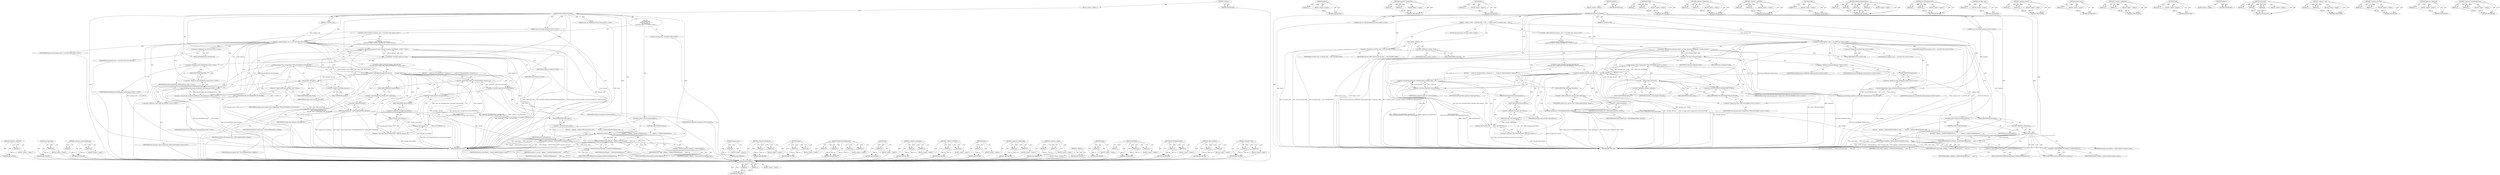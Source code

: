 digraph "&lt;operator&gt;.indirectFieldAccess" {
vulnerable_175 [label=<(METHOD,&lt;operator&gt;.addressOf)>];
vulnerable_176 [label=<(PARAM,p1)>];
vulnerable_177 [label=<(BLOCK,&lt;empty&gt;,&lt;empty&gt;)>];
vulnerable_178 [label=<(METHOD_RETURN,ANY)>];
vulnerable_128 [label=<(METHOD,message_value)>];
vulnerable_129 [label=<(PARAM,p1)>];
vulnerable_130 [label=<(BLOCK,&lt;empty&gt;,&lt;empty&gt;)>];
vulnerable_131 [label=<(METHOD_RETURN,ANY)>];
vulnerable_151 [label=<(METHOD,&lt;operator&gt;.indirectFieldAccess)>];
vulnerable_152 [label=<(PARAM,p1)>];
vulnerable_153 [label=<(PARAM,p2)>];
vulnerable_154 [label=<(BLOCK,&lt;empty&gt;,&lt;empty&gt;)>];
vulnerable_155 [label=<(METHOD_RETURN,ANY)>];
vulnerable_6 [label=<(METHOD,&lt;global&gt;)<SUB>1</SUB>>];
vulnerable_7 [label=<(BLOCK,&lt;empty&gt;,&lt;empty&gt;)<SUB>1</SUB>>];
vulnerable_8 [label=<(METHOD,OnUserInfoFetchComplete)<SUB>1</SUB>>];
vulnerable_9 [label="<(PARAM,const net::URLRequestStatus&amp; status)<SUB>2</SUB>>"];
vulnerable_10 [label=<(PARAM,int response_code)<SUB>3</SUB>>];
vulnerable_11 [label="<(PARAM,const std::string&amp; response)<SUB>4</SUB>>"];
vulnerable_12 [label="<(BLOCK,{
   std::string email;
   if (response_code ==...,{
   std::string email;
   if (response_code ==...)<SUB>4</SUB>>"];
vulnerable_13 [label="<(LOCAL,std.string email: std.string)<SUB>5</SUB>>"];
vulnerable_14 [label="<(CONTROL_STRUCTURE,IF,if (response_code == net::HTTP_OK))<SUB>6</SUB>>"];
vulnerable_15 [label="<(&lt;operator&gt;.equals,response_code == net::HTTP_OK)<SUB>6</SUB>>"];
vulnerable_16 [label="<(IDENTIFIER,response_code,response_code == net::HTTP_OK)<SUB>6</SUB>>"];
vulnerable_17 [label="<(&lt;operator&gt;.fieldAccess,net::HTTP_OK)<SUB>6</SUB>>"];
vulnerable_18 [label="<(IDENTIFIER,net,response_code == net::HTTP_OK)<SUB>6</SUB>>"];
vulnerable_19 [label=<(FIELD_IDENTIFIER,HTTP_OK,HTTP_OK)<SUB>6</SUB>>];
vulnerable_20 [label="<(BLOCK,{
     scoped_ptr&lt;Value&gt; message_value(base::JS...,{
     scoped_ptr&lt;Value&gt; message_value(base::JS...)<SUB>6</SUB>>"];
vulnerable_21 [label="<(&lt;operator&gt;.greaterThan,scoped_ptr&lt;Value&gt; message_value(base::JSONReade...)<SUB>7</SUB>>"];
vulnerable_22 [label=<(&lt;operator&gt;.lessThan,scoped_ptr&lt;Value)<SUB>7</SUB>>];
vulnerable_23 [label=<(IDENTIFIER,scoped_ptr,scoped_ptr&lt;Value)<SUB>7</SUB>>];
vulnerable_24 [label=<(IDENTIFIER,Value,scoped_ptr&lt;Value)<SUB>7</SUB>>];
vulnerable_25 [label="<(message_value,message_value(base::JSONReader::Read(response)))<SUB>7</SUB>>"];
vulnerable_26 [label="<(base.JSONReader.Read,base::JSONReader::Read(response))<SUB>7</SUB>>"];
vulnerable_27 [label="<(&lt;operator&gt;.fieldAccess,base::JSONReader::Read)<SUB>7</SUB>>"];
vulnerable_28 [label="<(&lt;operator&gt;.fieldAccess,base::JSONReader)<SUB>7</SUB>>"];
vulnerable_29 [label="<(IDENTIFIER,base,base::JSONReader::Read(response))<SUB>7</SUB>>"];
vulnerable_30 [label="<(IDENTIFIER,JSONReader,base::JSONReader::Read(response))<SUB>7</SUB>>"];
vulnerable_31 [label=<(FIELD_IDENTIFIER,Read,Read)<SUB>7</SUB>>];
vulnerable_32 [label="<(IDENTIFIER,response,base::JSONReader::Read(response))<SUB>7</SUB>>"];
vulnerable_33 [label="<(CONTROL_STRUCTURE,IF,if (message_value.get() &amp;&amp;
        message_value-&gt;IsType(Value::TYPE_DICTIONARY)))<SUB>8</SUB>>"];
vulnerable_34 [label=<(&lt;operator&gt;.logicalAnd,message_value.get() &amp;&amp;
        message_value-&gt;I...)<SUB>8</SUB>>];
vulnerable_35 [label=<(get,message_value.get())<SUB>8</SUB>>];
vulnerable_36 [label=<(&lt;operator&gt;.fieldAccess,message_value.get)<SUB>8</SUB>>];
vulnerable_37 [label=<(IDENTIFIER,message_value,message_value.get())<SUB>8</SUB>>];
vulnerable_38 [label=<(FIELD_IDENTIFIER,get,get)<SUB>8</SUB>>];
vulnerable_39 [label="<(IsType,message_value-&gt;IsType(Value::TYPE_DICTIONARY))<SUB>9</SUB>>"];
vulnerable_40 [label=<(&lt;operator&gt;.indirectFieldAccess,message_value-&gt;IsType)<SUB>9</SUB>>];
vulnerable_41 [label="<(IDENTIFIER,message_value,message_value-&gt;IsType(Value::TYPE_DICTIONARY))<SUB>9</SUB>>"];
vulnerable_42 [label=<(FIELD_IDENTIFIER,IsType,IsType)<SUB>9</SUB>>];
vulnerable_43 [label="<(&lt;operator&gt;.fieldAccess,Value::TYPE_DICTIONARY)<SUB>9</SUB>>"];
vulnerable_44 [label="<(IDENTIFIER,Value,message_value-&gt;IsType(Value::TYPE_DICTIONARY))<SUB>9</SUB>>"];
vulnerable_45 [label=<(FIELD_IDENTIFIER,TYPE_DICTIONARY,TYPE_DICTIONARY)<SUB>9</SUB>>];
vulnerable_46 [label=<(BLOCK,{
      scoped_ptr&lt;DictionaryValue&gt; response_di...,{
      scoped_ptr&lt;DictionaryValue&gt; response_di...)<SUB>9</SUB>>];
vulnerable_47 [label=<(&lt;operator&gt;.greaterThan,scoped_ptr&lt;DictionaryValue&gt; response_dict(
    ...)<SUB>10</SUB>>];
vulnerable_48 [label=<(&lt;operator&gt;.lessThan,scoped_ptr&lt;DictionaryValue)<SUB>10</SUB>>];
vulnerable_49 [label=<(IDENTIFIER,scoped_ptr,scoped_ptr&lt;DictionaryValue)<SUB>10</SUB>>];
vulnerable_50 [label=<(IDENTIFIER,DictionaryValue,scoped_ptr&lt;DictionaryValue)<SUB>10</SUB>>];
vulnerable_51 [label=<(response_dict,response_dict(
          static_cast&lt;Dictionary...)<SUB>10</SUB>>];
vulnerable_52 [label=<(&lt;operator&gt;.cast,static_cast&lt;DictionaryValue*&gt;(message_value.rel...)<SUB>11</SUB>>];
vulnerable_53 [label=<(UNKNOWN,DictionaryValue*,DictionaryValue*)<SUB>11</SUB>>];
vulnerable_54 [label=<(release,message_value.release())<SUB>11</SUB>>];
vulnerable_55 [label=<(&lt;operator&gt;.fieldAccess,message_value.release)<SUB>11</SUB>>];
vulnerable_56 [label=<(IDENTIFIER,message_value,message_value.release())<SUB>11</SUB>>];
vulnerable_57 [label=<(FIELD_IDENTIFIER,release,release)<SUB>11</SUB>>];
vulnerable_58 [label=<(GetString,response_dict-&gt;GetString(kEmailValue, &amp;email))<SUB>12</SUB>>];
vulnerable_59 [label=<(&lt;operator&gt;.indirectFieldAccess,response_dict-&gt;GetString)<SUB>12</SUB>>];
vulnerable_60 [label=<(IDENTIFIER,response_dict,response_dict-&gt;GetString(kEmailValue, &amp;email))<SUB>12</SUB>>];
vulnerable_61 [label=<(FIELD_IDENTIFIER,GetString,GetString)<SUB>12</SUB>>];
vulnerable_62 [label=<(IDENTIFIER,kEmailValue,response_dict-&gt;GetString(kEmailValue, &amp;email))<SUB>12</SUB>>];
vulnerable_63 [label=<(&lt;operator&gt;.addressOf,&amp;email)<SUB>12</SUB>>];
vulnerable_64 [label=<(IDENTIFIER,email,response_dict-&gt;GetString(kEmailValue, &amp;email))<SUB>12</SUB>>];
vulnerable_65 [label=<(CONTROL_STRUCTURE,IF,if (email.empty()))<SUB>16</SUB>>];
vulnerable_66 [label=<(empty,email.empty())<SUB>16</SUB>>];
vulnerable_67 [label=<(&lt;operator&gt;.fieldAccess,email.empty)<SUB>16</SUB>>];
vulnerable_68 [label=<(IDENTIFIER,email,email.empty())<SUB>16</SUB>>];
vulnerable_69 [label=<(FIELD_IDENTIFIER,empty,empty)<SUB>16</SUB>>];
vulnerable_70 [label=<(BLOCK,{
    delegate_-&gt;OnNetworkError(response_code);...,{
    delegate_-&gt;OnNetworkError(response_code);...)<SUB>16</SUB>>];
vulnerable_71 [label=<(OnNetworkError,delegate_-&gt;OnNetworkError(response_code))<SUB>17</SUB>>];
vulnerable_72 [label=<(&lt;operator&gt;.indirectFieldAccess,delegate_-&gt;OnNetworkError)<SUB>17</SUB>>];
vulnerable_73 [label=<(IDENTIFIER,delegate_,delegate_-&gt;OnNetworkError(response_code))<SUB>17</SUB>>];
vulnerable_74 [label=<(FIELD_IDENTIFIER,OnNetworkError,OnNetworkError)<SUB>17</SUB>>];
vulnerable_75 [label=<(IDENTIFIER,response_code,delegate_-&gt;OnNetworkError(response_code))<SUB>17</SUB>>];
vulnerable_76 [label=<(CONTROL_STRUCTURE,ELSE,else)<SUB>18</SUB>>];
vulnerable_77 [label=<(BLOCK,{
    delegate_-&gt;OnRefreshTokenResponse(
      ...,{
    delegate_-&gt;OnRefreshTokenResponse(
      ...)<SUB>18</SUB>>];
vulnerable_78 [label=<(OnRefreshTokenResponse,delegate_-&gt;OnRefreshTokenResponse(
        emai...)<SUB>19</SUB>>];
vulnerable_79 [label=<(&lt;operator&gt;.indirectFieldAccess,delegate_-&gt;OnRefreshTokenResponse)<SUB>19</SUB>>];
vulnerable_80 [label=<(IDENTIFIER,delegate_,delegate_-&gt;OnRefreshTokenResponse(
        emai...)<SUB>19</SUB>>];
vulnerable_81 [label=<(FIELD_IDENTIFIER,OnRefreshTokenResponse,OnRefreshTokenResponse)<SUB>19</SUB>>];
vulnerable_82 [label=<(IDENTIFIER,email,delegate_-&gt;OnRefreshTokenResponse(
        emai...)<SUB>20</SUB>>];
vulnerable_83 [label=<(IDENTIFIER,access_token_,delegate_-&gt;OnRefreshTokenResponse(
        emai...)<SUB>20</SUB>>];
vulnerable_84 [label=<(IDENTIFIER,expires_in_seconds_,delegate_-&gt;OnRefreshTokenResponse(
        emai...)<SUB>20</SUB>>];
vulnerable_85 [label=<(METHOD_RETURN,void)<SUB>1</SUB>>];
vulnerable_87 [label=<(METHOD_RETURN,ANY)<SUB>1</SUB>>];
vulnerable_156 [label=<(METHOD,response_dict)>];
vulnerable_157 [label=<(PARAM,p1)>];
vulnerable_158 [label=<(BLOCK,&lt;empty&gt;,&lt;empty&gt;)>];
vulnerable_159 [label=<(METHOD_RETURN,ANY)>];
vulnerable_113 [label=<(METHOD,&lt;operator&gt;.fieldAccess)>];
vulnerable_114 [label=<(PARAM,p1)>];
vulnerable_115 [label=<(PARAM,p2)>];
vulnerable_116 [label=<(BLOCK,&lt;empty&gt;,&lt;empty&gt;)>];
vulnerable_117 [label=<(METHOD_RETURN,ANY)>];
vulnerable_146 [label=<(METHOD,IsType)>];
vulnerable_147 [label=<(PARAM,p1)>];
vulnerable_148 [label=<(PARAM,p2)>];
vulnerable_149 [label=<(BLOCK,&lt;empty&gt;,&lt;empty&gt;)>];
vulnerable_150 [label=<(METHOD_RETURN,ANY)>];
vulnerable_188 [label=<(METHOD,OnRefreshTokenResponse)>];
vulnerable_189 [label=<(PARAM,p1)>];
vulnerable_190 [label=<(PARAM,p2)>];
vulnerable_191 [label=<(PARAM,p3)>];
vulnerable_192 [label=<(PARAM,p4)>];
vulnerable_193 [label=<(BLOCK,&lt;empty&gt;,&lt;empty&gt;)>];
vulnerable_194 [label=<(METHOD_RETURN,ANY)>];
vulnerable_142 [label=<(METHOD,get)>];
vulnerable_143 [label=<(PARAM,p1)>];
vulnerable_144 [label=<(BLOCK,&lt;empty&gt;,&lt;empty&gt;)>];
vulnerable_145 [label=<(METHOD_RETURN,ANY)>];
vulnerable_137 [label=<(METHOD,&lt;operator&gt;.logicalAnd)>];
vulnerable_138 [label=<(PARAM,p1)>];
vulnerable_139 [label=<(PARAM,p2)>];
vulnerable_140 [label=<(BLOCK,&lt;empty&gt;,&lt;empty&gt;)>];
vulnerable_141 [label=<(METHOD_RETURN,ANY)>];
vulnerable_123 [label=<(METHOD,&lt;operator&gt;.lessThan)>];
vulnerable_124 [label=<(PARAM,p1)>];
vulnerable_125 [label=<(PARAM,p2)>];
vulnerable_126 [label=<(BLOCK,&lt;empty&gt;,&lt;empty&gt;)>];
vulnerable_127 [label=<(METHOD_RETURN,ANY)>];
vulnerable_165 [label=<(METHOD,release)>];
vulnerable_166 [label=<(PARAM,p1)>];
vulnerable_167 [label=<(BLOCK,&lt;empty&gt;,&lt;empty&gt;)>];
vulnerable_168 [label=<(METHOD_RETURN,ANY)>];
vulnerable_118 [label=<(METHOD,&lt;operator&gt;.greaterThan)>];
vulnerable_119 [label=<(PARAM,p1)>];
vulnerable_120 [label=<(PARAM,p2)>];
vulnerable_121 [label=<(BLOCK,&lt;empty&gt;,&lt;empty&gt;)>];
vulnerable_122 [label=<(METHOD_RETURN,ANY)>];
vulnerable_108 [label=<(METHOD,&lt;operator&gt;.equals)>];
vulnerable_109 [label=<(PARAM,p1)>];
vulnerable_110 [label=<(PARAM,p2)>];
vulnerable_111 [label=<(BLOCK,&lt;empty&gt;,&lt;empty&gt;)>];
vulnerable_112 [label=<(METHOD_RETURN,ANY)>];
vulnerable_102 [label=<(METHOD,&lt;global&gt;)<SUB>1</SUB>>];
vulnerable_103 [label=<(BLOCK,&lt;empty&gt;,&lt;empty&gt;)>];
vulnerable_104 [label=<(METHOD_RETURN,ANY)>];
vulnerable_179 [label=<(METHOD,empty)>];
vulnerable_180 [label=<(PARAM,p1)>];
vulnerable_181 [label=<(BLOCK,&lt;empty&gt;,&lt;empty&gt;)>];
vulnerable_182 [label=<(METHOD_RETURN,ANY)>];
vulnerable_169 [label=<(METHOD,GetString)>];
vulnerable_170 [label=<(PARAM,p1)>];
vulnerable_171 [label=<(PARAM,p2)>];
vulnerable_172 [label=<(PARAM,p3)>];
vulnerable_173 [label=<(BLOCK,&lt;empty&gt;,&lt;empty&gt;)>];
vulnerable_174 [label=<(METHOD_RETURN,ANY)>];
vulnerable_132 [label=<(METHOD,base.JSONReader.Read)>];
vulnerable_133 [label=<(PARAM,p1)>];
vulnerable_134 [label=<(PARAM,p2)>];
vulnerable_135 [label=<(BLOCK,&lt;empty&gt;,&lt;empty&gt;)>];
vulnerable_136 [label=<(METHOD_RETURN,ANY)>];
vulnerable_183 [label=<(METHOD,OnNetworkError)>];
vulnerable_184 [label=<(PARAM,p1)>];
vulnerable_185 [label=<(PARAM,p2)>];
vulnerable_186 [label=<(BLOCK,&lt;empty&gt;,&lt;empty&gt;)>];
vulnerable_187 [label=<(METHOD_RETURN,ANY)>];
vulnerable_160 [label=<(METHOD,&lt;operator&gt;.cast)>];
vulnerable_161 [label=<(PARAM,p1)>];
vulnerable_162 [label=<(PARAM,p2)>];
vulnerable_163 [label=<(BLOCK,&lt;empty&gt;,&lt;empty&gt;)>];
vulnerable_164 [label=<(METHOD_RETURN,ANY)>];
fixed_199 [label=<(METHOD,OnNetworkError)>];
fixed_200 [label=<(PARAM,p1)>];
fixed_201 [label=<(PARAM,p2)>];
fixed_202 [label=<(BLOCK,&lt;empty&gt;,&lt;empty&gt;)>];
fixed_203 [label=<(METHOD_RETURN,ANY)>];
fixed_181 [label=<(METHOD,release)>];
fixed_182 [label=<(PARAM,p1)>];
fixed_183 [label=<(BLOCK,&lt;empty&gt;,&lt;empty&gt;)>];
fixed_184 [label=<(METHOD_RETURN,ANY)>];
fixed_134 [label=<(METHOD,&lt;operator&gt;.greaterThan)>];
fixed_135 [label=<(PARAM,p1)>];
fixed_136 [label=<(PARAM,p2)>];
fixed_137 [label=<(BLOCK,&lt;empty&gt;,&lt;empty&gt;)>];
fixed_138 [label=<(METHOD_RETURN,ANY)>];
fixed_158 [label=<(METHOD,get)>];
fixed_159 [label=<(PARAM,p1)>];
fixed_160 [label=<(BLOCK,&lt;empty&gt;,&lt;empty&gt;)>];
fixed_161 [label=<(METHOD_RETURN,ANY)>];
fixed_6 [label=<(METHOD,&lt;global&gt;)<SUB>1</SUB>>];
fixed_7 [label=<(BLOCK,&lt;empty&gt;,&lt;empty&gt;)<SUB>1</SUB>>];
fixed_8 [label=<(METHOD,OnUserInfoFetchComplete)<SUB>1</SUB>>];
fixed_9 [label="<(PARAM,const net::URLRequestStatus&amp; status)<SUB>2</SUB>>"];
fixed_10 [label=<(PARAM,int response_code)<SUB>3</SUB>>];
fixed_11 [label="<(PARAM,const std::string&amp; response)<SUB>4</SUB>>"];
fixed_12 [label=<(BLOCK,{
  request_.reset();
  url_fetcher_type_ = URL...,{
  request_.reset();
  url_fetcher_type_ = URL...)<SUB>4</SUB>>];
fixed_13 [label=<(reset,request_.reset())<SUB>5</SUB>>];
fixed_14 [label=<(&lt;operator&gt;.fieldAccess,request_.reset)<SUB>5</SUB>>];
fixed_15 [label=<(IDENTIFIER,request_,request_.reset())<SUB>5</SUB>>];
fixed_16 [label=<(FIELD_IDENTIFIER,reset,reset)<SUB>5</SUB>>];
fixed_17 [label=<(&lt;operator&gt;.assignment,url_fetcher_type_ = URL_FETCHER_NONE)<SUB>6</SUB>>];
fixed_18 [label=<(IDENTIFIER,url_fetcher_type_,url_fetcher_type_ = URL_FETCHER_NONE)<SUB>6</SUB>>];
fixed_19 [label=<(IDENTIFIER,URL_FETCHER_NONE,url_fetcher_type_ = URL_FETCHER_NONE)<SUB>6</SUB>>];
fixed_20 [label="<(LOCAL,std.string email: std.string)<SUB>7</SUB>>"];
fixed_21 [label="<(CONTROL_STRUCTURE,IF,if (response_code == net::HTTP_OK))<SUB>8</SUB>>"];
fixed_22 [label="<(&lt;operator&gt;.equals,response_code == net::HTTP_OK)<SUB>8</SUB>>"];
fixed_23 [label="<(IDENTIFIER,response_code,response_code == net::HTTP_OK)<SUB>8</SUB>>"];
fixed_24 [label="<(&lt;operator&gt;.fieldAccess,net::HTTP_OK)<SUB>8</SUB>>"];
fixed_25 [label="<(IDENTIFIER,net,response_code == net::HTTP_OK)<SUB>8</SUB>>"];
fixed_26 [label=<(FIELD_IDENTIFIER,HTTP_OK,HTTP_OK)<SUB>8</SUB>>];
fixed_27 [label="<(BLOCK,{
     scoped_ptr&lt;Value&gt; message_value(base::JS...,{
     scoped_ptr&lt;Value&gt; message_value(base::JS...)<SUB>8</SUB>>"];
fixed_28 [label="<(&lt;operator&gt;.greaterThan,scoped_ptr&lt;Value&gt; message_value(base::JSONReade...)<SUB>9</SUB>>"];
fixed_29 [label=<(&lt;operator&gt;.lessThan,scoped_ptr&lt;Value)<SUB>9</SUB>>];
fixed_30 [label=<(IDENTIFIER,scoped_ptr,scoped_ptr&lt;Value)<SUB>9</SUB>>];
fixed_31 [label=<(IDENTIFIER,Value,scoped_ptr&lt;Value)<SUB>9</SUB>>];
fixed_32 [label="<(message_value,message_value(base::JSONReader::Read(response)))<SUB>9</SUB>>"];
fixed_33 [label="<(base.JSONReader.Read,base::JSONReader::Read(response))<SUB>9</SUB>>"];
fixed_34 [label="<(&lt;operator&gt;.fieldAccess,base::JSONReader::Read)<SUB>9</SUB>>"];
fixed_35 [label="<(&lt;operator&gt;.fieldAccess,base::JSONReader)<SUB>9</SUB>>"];
fixed_36 [label="<(IDENTIFIER,base,base::JSONReader::Read(response))<SUB>9</SUB>>"];
fixed_37 [label="<(IDENTIFIER,JSONReader,base::JSONReader::Read(response))<SUB>9</SUB>>"];
fixed_38 [label=<(FIELD_IDENTIFIER,Read,Read)<SUB>9</SUB>>];
fixed_39 [label="<(IDENTIFIER,response,base::JSONReader::Read(response))<SUB>9</SUB>>"];
fixed_40 [label="<(CONTROL_STRUCTURE,IF,if (message_value.get() &amp;&amp;
        message_value-&gt;IsType(Value::TYPE_DICTIONARY)))<SUB>10</SUB>>"];
fixed_41 [label=<(&lt;operator&gt;.logicalAnd,message_value.get() &amp;&amp;
        message_value-&gt;I...)<SUB>10</SUB>>];
fixed_42 [label=<(get,message_value.get())<SUB>10</SUB>>];
fixed_43 [label=<(&lt;operator&gt;.fieldAccess,message_value.get)<SUB>10</SUB>>];
fixed_44 [label=<(IDENTIFIER,message_value,message_value.get())<SUB>10</SUB>>];
fixed_45 [label=<(FIELD_IDENTIFIER,get,get)<SUB>10</SUB>>];
fixed_46 [label="<(IsType,message_value-&gt;IsType(Value::TYPE_DICTIONARY))<SUB>11</SUB>>"];
fixed_47 [label=<(&lt;operator&gt;.indirectFieldAccess,message_value-&gt;IsType)<SUB>11</SUB>>];
fixed_48 [label="<(IDENTIFIER,message_value,message_value-&gt;IsType(Value::TYPE_DICTIONARY))<SUB>11</SUB>>"];
fixed_49 [label=<(FIELD_IDENTIFIER,IsType,IsType)<SUB>11</SUB>>];
fixed_50 [label="<(&lt;operator&gt;.fieldAccess,Value::TYPE_DICTIONARY)<SUB>11</SUB>>"];
fixed_51 [label="<(IDENTIFIER,Value,message_value-&gt;IsType(Value::TYPE_DICTIONARY))<SUB>11</SUB>>"];
fixed_52 [label=<(FIELD_IDENTIFIER,TYPE_DICTIONARY,TYPE_DICTIONARY)<SUB>11</SUB>>];
fixed_53 [label=<(BLOCK,{
      scoped_ptr&lt;DictionaryValue&gt; response_di...,{
      scoped_ptr&lt;DictionaryValue&gt; response_di...)<SUB>11</SUB>>];
fixed_54 [label=<(&lt;operator&gt;.greaterThan,scoped_ptr&lt;DictionaryValue&gt; response_dict(
    ...)<SUB>12</SUB>>];
fixed_55 [label=<(&lt;operator&gt;.lessThan,scoped_ptr&lt;DictionaryValue)<SUB>12</SUB>>];
fixed_56 [label=<(IDENTIFIER,scoped_ptr,scoped_ptr&lt;DictionaryValue)<SUB>12</SUB>>];
fixed_57 [label=<(IDENTIFIER,DictionaryValue,scoped_ptr&lt;DictionaryValue)<SUB>12</SUB>>];
fixed_58 [label=<(response_dict,response_dict(
          static_cast&lt;Dictionary...)<SUB>12</SUB>>];
fixed_59 [label=<(&lt;operator&gt;.cast,static_cast&lt;DictionaryValue*&gt;(message_value.rel...)<SUB>13</SUB>>];
fixed_60 [label=<(UNKNOWN,DictionaryValue*,DictionaryValue*)<SUB>13</SUB>>];
fixed_61 [label=<(release,message_value.release())<SUB>13</SUB>>];
fixed_62 [label=<(&lt;operator&gt;.fieldAccess,message_value.release)<SUB>13</SUB>>];
fixed_63 [label=<(IDENTIFIER,message_value,message_value.release())<SUB>13</SUB>>];
fixed_64 [label=<(FIELD_IDENTIFIER,release,release)<SUB>13</SUB>>];
fixed_65 [label=<(GetString,response_dict-&gt;GetString(kEmailValue, &amp;email))<SUB>14</SUB>>];
fixed_66 [label=<(&lt;operator&gt;.indirectFieldAccess,response_dict-&gt;GetString)<SUB>14</SUB>>];
fixed_67 [label=<(IDENTIFIER,response_dict,response_dict-&gt;GetString(kEmailValue, &amp;email))<SUB>14</SUB>>];
fixed_68 [label=<(FIELD_IDENTIFIER,GetString,GetString)<SUB>14</SUB>>];
fixed_69 [label=<(IDENTIFIER,kEmailValue,response_dict-&gt;GetString(kEmailValue, &amp;email))<SUB>14</SUB>>];
fixed_70 [label=<(&lt;operator&gt;.addressOf,&amp;email)<SUB>14</SUB>>];
fixed_71 [label=<(IDENTIFIER,email,response_dict-&gt;GetString(kEmailValue, &amp;email))<SUB>14</SUB>>];
fixed_72 [label=<(CONTROL_STRUCTURE,IF,if (email.empty()))<SUB>18</SUB>>];
fixed_73 [label=<(empty,email.empty())<SUB>18</SUB>>];
fixed_74 [label=<(&lt;operator&gt;.fieldAccess,email.empty)<SUB>18</SUB>>];
fixed_75 [label=<(IDENTIFIER,email,email.empty())<SUB>18</SUB>>];
fixed_76 [label=<(FIELD_IDENTIFIER,empty,empty)<SUB>18</SUB>>];
fixed_77 [label=<(BLOCK,{
    delegate_-&gt;OnNetworkError(response_code);...,{
    delegate_-&gt;OnNetworkError(response_code);...)<SUB>18</SUB>>];
fixed_78 [label=<(OnNetworkError,delegate_-&gt;OnNetworkError(response_code))<SUB>19</SUB>>];
fixed_79 [label=<(&lt;operator&gt;.indirectFieldAccess,delegate_-&gt;OnNetworkError)<SUB>19</SUB>>];
fixed_80 [label=<(IDENTIFIER,delegate_,delegate_-&gt;OnNetworkError(response_code))<SUB>19</SUB>>];
fixed_81 [label=<(FIELD_IDENTIFIER,OnNetworkError,OnNetworkError)<SUB>19</SUB>>];
fixed_82 [label=<(IDENTIFIER,response_code,delegate_-&gt;OnNetworkError(response_code))<SUB>19</SUB>>];
fixed_83 [label=<(CONTROL_STRUCTURE,ELSE,else)<SUB>20</SUB>>];
fixed_84 [label=<(BLOCK,{
    delegate_-&gt;OnRefreshTokenResponse(
      ...,{
    delegate_-&gt;OnRefreshTokenResponse(
      ...)<SUB>20</SUB>>];
fixed_85 [label=<(OnRefreshTokenResponse,delegate_-&gt;OnRefreshTokenResponse(
        emai...)<SUB>21</SUB>>];
fixed_86 [label=<(&lt;operator&gt;.indirectFieldAccess,delegate_-&gt;OnRefreshTokenResponse)<SUB>21</SUB>>];
fixed_87 [label=<(IDENTIFIER,delegate_,delegate_-&gt;OnRefreshTokenResponse(
        emai...)<SUB>21</SUB>>];
fixed_88 [label=<(FIELD_IDENTIFIER,OnRefreshTokenResponse,OnRefreshTokenResponse)<SUB>21</SUB>>];
fixed_89 [label=<(IDENTIFIER,email,delegate_-&gt;OnRefreshTokenResponse(
        emai...)<SUB>22</SUB>>];
fixed_90 [label=<(IDENTIFIER,access_token_,delegate_-&gt;OnRefreshTokenResponse(
        emai...)<SUB>22</SUB>>];
fixed_91 [label=<(IDENTIFIER,expires_in_seconds_,delegate_-&gt;OnRefreshTokenResponse(
        emai...)<SUB>22</SUB>>];
fixed_92 [label=<(METHOD_RETURN,void)<SUB>1</SUB>>];
fixed_94 [label=<(METHOD_RETURN,ANY)<SUB>1</SUB>>];
fixed_162 [label=<(METHOD,IsType)>];
fixed_163 [label=<(PARAM,p1)>];
fixed_164 [label=<(PARAM,p2)>];
fixed_165 [label=<(BLOCK,&lt;empty&gt;,&lt;empty&gt;)>];
fixed_166 [label=<(METHOD_RETURN,ANY)>];
fixed_119 [label=<(METHOD,&lt;operator&gt;.fieldAccess)>];
fixed_120 [label=<(PARAM,p1)>];
fixed_121 [label=<(PARAM,p2)>];
fixed_122 [label=<(BLOCK,&lt;empty&gt;,&lt;empty&gt;)>];
fixed_123 [label=<(METHOD_RETURN,ANY)>];
fixed_153 [label=<(METHOD,&lt;operator&gt;.logicalAnd)>];
fixed_154 [label=<(PARAM,p1)>];
fixed_155 [label=<(PARAM,p2)>];
fixed_156 [label=<(BLOCK,&lt;empty&gt;,&lt;empty&gt;)>];
fixed_157 [label=<(METHOD_RETURN,ANY)>];
fixed_195 [label=<(METHOD,empty)>];
fixed_196 [label=<(PARAM,p1)>];
fixed_197 [label=<(BLOCK,&lt;empty&gt;,&lt;empty&gt;)>];
fixed_198 [label=<(METHOD_RETURN,ANY)>];
fixed_204 [label=<(METHOD,OnRefreshTokenResponse)>];
fixed_205 [label=<(PARAM,p1)>];
fixed_206 [label=<(PARAM,p2)>];
fixed_207 [label=<(PARAM,p3)>];
fixed_208 [label=<(PARAM,p4)>];
fixed_209 [label=<(BLOCK,&lt;empty&gt;,&lt;empty&gt;)>];
fixed_210 [label=<(METHOD_RETURN,ANY)>];
fixed_148 [label=<(METHOD,base.JSONReader.Read)>];
fixed_149 [label=<(PARAM,p1)>];
fixed_150 [label=<(PARAM,p2)>];
fixed_151 [label=<(BLOCK,&lt;empty&gt;,&lt;empty&gt;)>];
fixed_152 [label=<(METHOD_RETURN,ANY)>];
fixed_144 [label=<(METHOD,message_value)>];
fixed_145 [label=<(PARAM,p1)>];
fixed_146 [label=<(BLOCK,&lt;empty&gt;,&lt;empty&gt;)>];
fixed_147 [label=<(METHOD_RETURN,ANY)>];
fixed_129 [label=<(METHOD,&lt;operator&gt;.equals)>];
fixed_130 [label=<(PARAM,p1)>];
fixed_131 [label=<(PARAM,p2)>];
fixed_132 [label=<(BLOCK,&lt;empty&gt;,&lt;empty&gt;)>];
fixed_133 [label=<(METHOD_RETURN,ANY)>];
fixed_172 [label=<(METHOD,response_dict)>];
fixed_173 [label=<(PARAM,p1)>];
fixed_174 [label=<(BLOCK,&lt;empty&gt;,&lt;empty&gt;)>];
fixed_175 [label=<(METHOD_RETURN,ANY)>];
fixed_124 [label=<(METHOD,&lt;operator&gt;.assignment)>];
fixed_125 [label=<(PARAM,p1)>];
fixed_126 [label=<(PARAM,p2)>];
fixed_127 [label=<(BLOCK,&lt;empty&gt;,&lt;empty&gt;)>];
fixed_128 [label=<(METHOD_RETURN,ANY)>];
fixed_115 [label=<(METHOD,reset)>];
fixed_116 [label=<(PARAM,p1)>];
fixed_117 [label=<(BLOCK,&lt;empty&gt;,&lt;empty&gt;)>];
fixed_118 [label=<(METHOD_RETURN,ANY)>];
fixed_109 [label=<(METHOD,&lt;global&gt;)<SUB>1</SUB>>];
fixed_110 [label=<(BLOCK,&lt;empty&gt;,&lt;empty&gt;)>];
fixed_111 [label=<(METHOD_RETURN,ANY)>];
fixed_185 [label=<(METHOD,GetString)>];
fixed_186 [label=<(PARAM,p1)>];
fixed_187 [label=<(PARAM,p2)>];
fixed_188 [label=<(PARAM,p3)>];
fixed_189 [label=<(BLOCK,&lt;empty&gt;,&lt;empty&gt;)>];
fixed_190 [label=<(METHOD_RETURN,ANY)>];
fixed_176 [label=<(METHOD,&lt;operator&gt;.cast)>];
fixed_177 [label=<(PARAM,p1)>];
fixed_178 [label=<(PARAM,p2)>];
fixed_179 [label=<(BLOCK,&lt;empty&gt;,&lt;empty&gt;)>];
fixed_180 [label=<(METHOD_RETURN,ANY)>];
fixed_139 [label=<(METHOD,&lt;operator&gt;.lessThan)>];
fixed_140 [label=<(PARAM,p1)>];
fixed_141 [label=<(PARAM,p2)>];
fixed_142 [label=<(BLOCK,&lt;empty&gt;,&lt;empty&gt;)>];
fixed_143 [label=<(METHOD_RETURN,ANY)>];
fixed_191 [label=<(METHOD,&lt;operator&gt;.addressOf)>];
fixed_192 [label=<(PARAM,p1)>];
fixed_193 [label=<(BLOCK,&lt;empty&gt;,&lt;empty&gt;)>];
fixed_194 [label=<(METHOD_RETURN,ANY)>];
fixed_167 [label=<(METHOD,&lt;operator&gt;.indirectFieldAccess)>];
fixed_168 [label=<(PARAM,p1)>];
fixed_169 [label=<(PARAM,p2)>];
fixed_170 [label=<(BLOCK,&lt;empty&gt;,&lt;empty&gt;)>];
fixed_171 [label=<(METHOD_RETURN,ANY)>];
vulnerable_175 -> vulnerable_176  [key=0, label="AST: "];
vulnerable_175 -> vulnerable_176  [key=1, label="DDG: "];
vulnerable_175 -> vulnerable_177  [key=0, label="AST: "];
vulnerable_175 -> vulnerable_178  [key=0, label="AST: "];
vulnerable_175 -> vulnerable_178  [key=1, label="CFG: "];
vulnerable_176 -> vulnerable_178  [key=0, label="DDG: p1"];
vulnerable_177 -> fixed_199  [key=0];
vulnerable_178 -> fixed_199  [key=0];
vulnerable_128 -> vulnerable_129  [key=0, label="AST: "];
vulnerable_128 -> vulnerable_129  [key=1, label="DDG: "];
vulnerable_128 -> vulnerable_130  [key=0, label="AST: "];
vulnerable_128 -> vulnerable_131  [key=0, label="AST: "];
vulnerable_128 -> vulnerable_131  [key=1, label="CFG: "];
vulnerable_129 -> vulnerable_131  [key=0, label="DDG: p1"];
vulnerable_130 -> fixed_199  [key=0];
vulnerable_131 -> fixed_199  [key=0];
vulnerable_151 -> vulnerable_152  [key=0, label="AST: "];
vulnerable_151 -> vulnerable_152  [key=1, label="DDG: "];
vulnerable_151 -> vulnerable_154  [key=0, label="AST: "];
vulnerable_151 -> vulnerable_153  [key=0, label="AST: "];
vulnerable_151 -> vulnerable_153  [key=1, label="DDG: "];
vulnerable_151 -> vulnerable_155  [key=0, label="AST: "];
vulnerable_151 -> vulnerable_155  [key=1, label="CFG: "];
vulnerable_152 -> vulnerable_155  [key=0, label="DDG: p1"];
vulnerable_153 -> vulnerable_155  [key=0, label="DDG: p2"];
vulnerable_154 -> fixed_199  [key=0];
vulnerable_155 -> fixed_199  [key=0];
vulnerable_6 -> vulnerable_7  [key=0, label="AST: "];
vulnerable_6 -> vulnerable_87  [key=0, label="AST: "];
vulnerable_6 -> vulnerable_87  [key=1, label="CFG: "];
vulnerable_7 -> vulnerable_8  [key=0, label="AST: "];
vulnerable_8 -> vulnerable_9  [key=0, label="AST: "];
vulnerable_8 -> vulnerable_9  [key=1, label="DDG: "];
vulnerable_8 -> vulnerable_10  [key=0, label="AST: "];
vulnerable_8 -> vulnerable_10  [key=1, label="DDG: "];
vulnerable_8 -> vulnerable_11  [key=0, label="AST: "];
vulnerable_8 -> vulnerable_11  [key=1, label="DDG: "];
vulnerable_8 -> vulnerable_12  [key=0, label="AST: "];
vulnerable_8 -> vulnerable_85  [key=0, label="AST: "];
vulnerable_8 -> vulnerable_19  [key=0, label="CFG: "];
vulnerable_8 -> vulnerable_15  [key=0, label="DDG: "];
vulnerable_8 -> vulnerable_66  [key=0, label="DDG: "];
vulnerable_8 -> vulnerable_71  [key=0, label="DDG: "];
vulnerable_8 -> vulnerable_22  [key=0, label="DDG: "];
vulnerable_8 -> vulnerable_78  [key=0, label="DDG: "];
vulnerable_8 -> vulnerable_26  [key=0, label="DDG: "];
vulnerable_8 -> vulnerable_58  [key=0, label="DDG: "];
vulnerable_8 -> vulnerable_48  [key=0, label="DDG: "];
vulnerable_9 -> vulnerable_85  [key=0, label="DDG: status"];
vulnerable_10 -> vulnerable_15  [key=0, label="DDG: response_code"];
vulnerable_11 -> vulnerable_85  [key=0, label="DDG: response"];
vulnerable_11 -> vulnerable_26  [key=0, label="DDG: response"];
vulnerable_12 -> vulnerable_13  [key=0, label="AST: "];
vulnerable_12 -> vulnerable_14  [key=0, label="AST: "];
vulnerable_12 -> vulnerable_65  [key=0, label="AST: "];
vulnerable_13 -> fixed_199  [key=0];
vulnerable_14 -> vulnerable_15  [key=0, label="AST: "];
vulnerable_14 -> vulnerable_20  [key=0, label="AST: "];
vulnerable_15 -> vulnerable_16  [key=0, label="AST: "];
vulnerable_15 -> vulnerable_17  [key=0, label="AST: "];
vulnerable_15 -> vulnerable_22  [key=0, label="CFG: "];
vulnerable_15 -> vulnerable_22  [key=1, label="CDG: "];
vulnerable_15 -> vulnerable_69  [key=0, label="CFG: "];
vulnerable_15 -> vulnerable_85  [key=0, label="DDG: net::HTTP_OK"];
vulnerable_15 -> vulnerable_85  [key=1, label="DDG: response_code == net::HTTP_OK"];
vulnerable_15 -> vulnerable_71  [key=0, label="DDG: response_code"];
vulnerable_15 -> vulnerable_34  [key=0, label="CDG: "];
vulnerable_15 -> vulnerable_21  [key=0, label="CDG: "];
vulnerable_15 -> vulnerable_26  [key=0, label="CDG: "];
vulnerable_15 -> vulnerable_28  [key=0, label="CDG: "];
vulnerable_15 -> vulnerable_38  [key=0, label="CDG: "];
vulnerable_15 -> vulnerable_25  [key=0, label="CDG: "];
vulnerable_15 -> vulnerable_27  [key=0, label="CDG: "];
vulnerable_15 -> vulnerable_35  [key=0, label="CDG: "];
vulnerable_15 -> vulnerable_36  [key=0, label="CDG: "];
vulnerable_15 -> vulnerable_31  [key=0, label="CDG: "];
vulnerable_16 -> fixed_199  [key=0];
vulnerable_17 -> vulnerable_18  [key=0, label="AST: "];
vulnerable_17 -> vulnerable_19  [key=0, label="AST: "];
vulnerable_17 -> vulnerable_15  [key=0, label="CFG: "];
vulnerable_18 -> fixed_199  [key=0];
vulnerable_19 -> vulnerable_17  [key=0, label="CFG: "];
vulnerable_20 -> vulnerable_21  [key=0, label="AST: "];
vulnerable_20 -> vulnerable_33  [key=0, label="AST: "];
vulnerable_21 -> vulnerable_22  [key=0, label="AST: "];
vulnerable_21 -> vulnerable_25  [key=0, label="AST: "];
vulnerable_21 -> vulnerable_38  [key=0, label="CFG: "];
vulnerable_21 -> vulnerable_85  [key=0, label="DDG: scoped_ptr&lt;Value"];
vulnerable_21 -> vulnerable_85  [key=1, label="DDG: message_value(base::JSONReader::Read(response))"];
vulnerable_21 -> vulnerable_85  [key=2, label="DDG: scoped_ptr&lt;Value&gt; message_value(base::JSONReader::Read(response))"];
vulnerable_22 -> vulnerable_23  [key=0, label="AST: "];
vulnerable_22 -> vulnerable_24  [key=0, label="AST: "];
vulnerable_22 -> vulnerable_28  [key=0, label="CFG: "];
vulnerable_22 -> vulnerable_85  [key=0, label="DDG: scoped_ptr"];
vulnerable_22 -> vulnerable_85  [key=1, label="DDG: Value"];
vulnerable_22 -> vulnerable_21  [key=0, label="DDG: scoped_ptr"];
vulnerable_22 -> vulnerable_21  [key=1, label="DDG: Value"];
vulnerable_22 -> vulnerable_39  [key=0, label="DDG: Value"];
vulnerable_22 -> vulnerable_48  [key=0, label="DDG: scoped_ptr"];
vulnerable_23 -> fixed_199  [key=0];
vulnerable_24 -> fixed_199  [key=0];
vulnerable_25 -> vulnerable_26  [key=0, label="AST: "];
vulnerable_25 -> vulnerable_21  [key=0, label="CFG: "];
vulnerable_25 -> vulnerable_21  [key=1, label="DDG: base::JSONReader::Read(response)"];
vulnerable_25 -> vulnerable_85  [key=0, label="DDG: base::JSONReader::Read(response)"];
vulnerable_26 -> vulnerable_27  [key=0, label="AST: "];
vulnerable_26 -> vulnerable_32  [key=0, label="AST: "];
vulnerable_26 -> vulnerable_25  [key=0, label="CFG: "];
vulnerable_26 -> vulnerable_25  [key=1, label="DDG: base::JSONReader::Read"];
vulnerable_26 -> vulnerable_25  [key=2, label="DDG: response"];
vulnerable_26 -> vulnerable_85  [key=0, label="DDG: base::JSONReader::Read"];
vulnerable_26 -> vulnerable_85  [key=1, label="DDG: response"];
vulnerable_27 -> vulnerable_28  [key=0, label="AST: "];
vulnerable_27 -> vulnerable_31  [key=0, label="AST: "];
vulnerable_27 -> vulnerable_26  [key=0, label="CFG: "];
vulnerable_28 -> vulnerable_29  [key=0, label="AST: "];
vulnerable_28 -> vulnerable_30  [key=0, label="AST: "];
vulnerable_28 -> vulnerable_31  [key=0, label="CFG: "];
vulnerable_29 -> fixed_199  [key=0];
vulnerable_30 -> fixed_199  [key=0];
vulnerable_31 -> vulnerable_27  [key=0, label="CFG: "];
vulnerable_32 -> fixed_199  [key=0];
vulnerable_33 -> vulnerable_34  [key=0, label="AST: "];
vulnerable_33 -> vulnerable_46  [key=0, label="AST: "];
vulnerable_34 -> vulnerable_35  [key=0, label="AST: "];
vulnerable_34 -> vulnerable_39  [key=0, label="AST: "];
vulnerable_34 -> vulnerable_48  [key=0, label="CFG: "];
vulnerable_34 -> vulnerable_48  [key=1, label="CDG: "];
vulnerable_34 -> vulnerable_69  [key=0, label="CFG: "];
vulnerable_34 -> vulnerable_85  [key=0, label="DDG: message_value.get()"];
vulnerable_34 -> vulnerable_85  [key=1, label="DDG: message_value-&gt;IsType(Value::TYPE_DICTIONARY)"];
vulnerable_34 -> vulnerable_85  [key=2, label="DDG: message_value.get() &amp;&amp;
        message_value-&gt;IsType(Value::TYPE_DICTIONARY)"];
vulnerable_34 -> vulnerable_47  [key=0, label="CDG: "];
vulnerable_34 -> vulnerable_51  [key=0, label="CDG: "];
vulnerable_34 -> vulnerable_57  [key=0, label="CDG: "];
vulnerable_34 -> vulnerable_52  [key=0, label="CDG: "];
vulnerable_34 -> vulnerable_59  [key=0, label="CDG: "];
vulnerable_34 -> vulnerable_54  [key=0, label="CDG: "];
vulnerable_34 -> vulnerable_58  [key=0, label="CDG: "];
vulnerable_34 -> vulnerable_61  [key=0, label="CDG: "];
vulnerable_34 -> vulnerable_53  [key=0, label="CDG: "];
vulnerable_34 -> vulnerable_63  [key=0, label="CDG: "];
vulnerable_34 -> vulnerable_55  [key=0, label="CDG: "];
vulnerable_35 -> vulnerable_36  [key=0, label="AST: "];
vulnerable_35 -> vulnerable_34  [key=0, label="CFG: "];
vulnerable_35 -> vulnerable_34  [key=1, label="DDG: message_value.get"];
vulnerable_35 -> vulnerable_42  [key=0, label="CFG: "];
vulnerable_35 -> vulnerable_42  [key=1, label="CDG: "];
vulnerable_35 -> vulnerable_85  [key=0, label="DDG: message_value.get"];
vulnerable_35 -> vulnerable_45  [key=0, label="CDG: "];
vulnerable_35 -> vulnerable_40  [key=0, label="CDG: "];
vulnerable_35 -> vulnerable_43  [key=0, label="CDG: "];
vulnerable_35 -> vulnerable_39  [key=0, label="CDG: "];
vulnerable_36 -> vulnerable_37  [key=0, label="AST: "];
vulnerable_36 -> vulnerable_38  [key=0, label="AST: "];
vulnerable_36 -> vulnerable_35  [key=0, label="CFG: "];
vulnerable_37 -> fixed_199  [key=0];
vulnerable_38 -> vulnerable_36  [key=0, label="CFG: "];
vulnerable_39 -> vulnerable_40  [key=0, label="AST: "];
vulnerable_39 -> vulnerable_43  [key=0, label="AST: "];
vulnerable_39 -> vulnerable_34  [key=0, label="CFG: "];
vulnerable_39 -> vulnerable_34  [key=1, label="DDG: message_value-&gt;IsType"];
vulnerable_39 -> vulnerable_34  [key=2, label="DDG: Value::TYPE_DICTIONARY"];
vulnerable_39 -> vulnerable_85  [key=0, label="DDG: message_value-&gt;IsType"];
vulnerable_39 -> vulnerable_85  [key=1, label="DDG: Value::TYPE_DICTIONARY"];
vulnerable_40 -> vulnerable_41  [key=0, label="AST: "];
vulnerable_40 -> vulnerable_42  [key=0, label="AST: "];
vulnerable_40 -> vulnerable_45  [key=0, label="CFG: "];
vulnerable_41 -> fixed_199  [key=0];
vulnerable_42 -> vulnerable_40  [key=0, label="CFG: "];
vulnerable_43 -> vulnerable_44  [key=0, label="AST: "];
vulnerable_43 -> vulnerable_45  [key=0, label="AST: "];
vulnerable_43 -> vulnerable_39  [key=0, label="CFG: "];
vulnerable_44 -> fixed_199  [key=0];
vulnerable_45 -> vulnerable_43  [key=0, label="CFG: "];
vulnerable_46 -> vulnerable_47  [key=0, label="AST: "];
vulnerable_46 -> vulnerable_58  [key=0, label="AST: "];
vulnerable_47 -> vulnerable_48  [key=0, label="AST: "];
vulnerable_47 -> vulnerable_51  [key=0, label="AST: "];
vulnerable_47 -> vulnerable_61  [key=0, label="CFG: "];
vulnerable_47 -> vulnerable_85  [key=0, label="DDG: scoped_ptr&lt;DictionaryValue"];
vulnerable_47 -> vulnerable_85  [key=1, label="DDG: response_dict(
          static_cast&lt;DictionaryValue*&gt;(message_value.release()))"];
vulnerable_47 -> vulnerable_85  [key=2, label="DDG: scoped_ptr&lt;DictionaryValue&gt; response_dict(
          static_cast&lt;DictionaryValue*&gt;(message_value.release()))"];
vulnerable_48 -> vulnerable_49  [key=0, label="AST: "];
vulnerable_48 -> vulnerable_50  [key=0, label="AST: "];
vulnerable_48 -> vulnerable_53  [key=0, label="CFG: "];
vulnerable_48 -> vulnerable_85  [key=0, label="DDG: scoped_ptr"];
vulnerable_48 -> vulnerable_85  [key=1, label="DDG: DictionaryValue"];
vulnerable_48 -> vulnerable_47  [key=0, label="DDG: scoped_ptr"];
vulnerable_48 -> vulnerable_47  [key=1, label="DDG: DictionaryValue"];
vulnerable_49 -> fixed_199  [key=0];
vulnerable_50 -> fixed_199  [key=0];
vulnerable_51 -> vulnerable_52  [key=0, label="AST: "];
vulnerable_51 -> vulnerable_47  [key=0, label="CFG: "];
vulnerable_51 -> vulnerable_47  [key=1, label="DDG: static_cast&lt;DictionaryValue*&gt;(message_value.release())"];
vulnerable_51 -> vulnerable_85  [key=0, label="DDG: static_cast&lt;DictionaryValue*&gt;(message_value.release())"];
vulnerable_52 -> vulnerable_53  [key=0, label="AST: "];
vulnerable_52 -> vulnerable_54  [key=0, label="AST: "];
vulnerable_52 -> vulnerable_51  [key=0, label="CFG: "];
vulnerable_52 -> vulnerable_85  [key=0, label="DDG: message_value.release()"];
vulnerable_53 -> vulnerable_57  [key=0, label="CFG: "];
vulnerable_54 -> vulnerable_55  [key=0, label="AST: "];
vulnerable_54 -> vulnerable_52  [key=0, label="CFG: "];
vulnerable_54 -> vulnerable_52  [key=1, label="DDG: message_value.release"];
vulnerable_54 -> vulnerable_85  [key=0, label="DDG: message_value.release"];
vulnerable_54 -> vulnerable_51  [key=0, label="DDG: message_value.release"];
vulnerable_55 -> vulnerable_56  [key=0, label="AST: "];
vulnerable_55 -> vulnerable_57  [key=0, label="AST: "];
vulnerable_55 -> vulnerable_54  [key=0, label="CFG: "];
vulnerable_56 -> fixed_199  [key=0];
vulnerable_57 -> vulnerable_55  [key=0, label="CFG: "];
vulnerable_58 -> vulnerable_59  [key=0, label="AST: "];
vulnerable_58 -> vulnerable_62  [key=0, label="AST: "];
vulnerable_58 -> vulnerable_63  [key=0, label="AST: "];
vulnerable_58 -> vulnerable_69  [key=0, label="CFG: "];
vulnerable_58 -> vulnerable_85  [key=0, label="DDG: response_dict-&gt;GetString"];
vulnerable_58 -> vulnerable_85  [key=1, label="DDG: &amp;email"];
vulnerable_58 -> vulnerable_85  [key=2, label="DDG: response_dict-&gt;GetString(kEmailValue, &amp;email)"];
vulnerable_58 -> vulnerable_85  [key=3, label="DDG: kEmailValue"];
vulnerable_58 -> vulnerable_78  [key=0, label="DDG: &amp;email"];
vulnerable_59 -> vulnerable_60  [key=0, label="AST: "];
vulnerable_59 -> vulnerable_61  [key=0, label="AST: "];
vulnerable_59 -> vulnerable_63  [key=0, label="CFG: "];
vulnerable_60 -> fixed_199  [key=0];
vulnerable_61 -> vulnerable_59  [key=0, label="CFG: "];
vulnerable_62 -> fixed_199  [key=0];
vulnerable_63 -> vulnerable_64  [key=0, label="AST: "];
vulnerable_63 -> vulnerable_58  [key=0, label="CFG: "];
vulnerable_64 -> fixed_199  [key=0];
vulnerable_65 -> vulnerable_66  [key=0, label="AST: "];
vulnerable_65 -> vulnerable_70  [key=0, label="AST: "];
vulnerable_65 -> vulnerable_76  [key=0, label="AST: "];
vulnerable_66 -> vulnerable_67  [key=0, label="AST: "];
vulnerable_66 -> vulnerable_74  [key=0, label="CFG: "];
vulnerable_66 -> vulnerable_74  [key=1, label="CDG: "];
vulnerable_66 -> vulnerable_81  [key=0, label="CFG: "];
vulnerable_66 -> vulnerable_81  [key=1, label="CDG: "];
vulnerable_66 -> vulnerable_85  [key=0, label="DDG: email.empty"];
vulnerable_66 -> vulnerable_85  [key=1, label="DDG: email.empty()"];
vulnerable_66 -> vulnerable_78  [key=0, label="DDG: email.empty"];
vulnerable_66 -> vulnerable_78  [key=1, label="CDG: "];
vulnerable_66 -> vulnerable_72  [key=0, label="CDG: "];
vulnerable_66 -> vulnerable_79  [key=0, label="CDG: "];
vulnerable_66 -> vulnerable_71  [key=0, label="CDG: "];
vulnerable_67 -> vulnerable_68  [key=0, label="AST: "];
vulnerable_67 -> vulnerable_69  [key=0, label="AST: "];
vulnerable_67 -> vulnerable_66  [key=0, label="CFG: "];
vulnerable_68 -> fixed_199  [key=0];
vulnerable_69 -> vulnerable_67  [key=0, label="CFG: "];
vulnerable_70 -> vulnerable_71  [key=0, label="AST: "];
vulnerable_71 -> vulnerable_72  [key=0, label="AST: "];
vulnerable_71 -> vulnerable_75  [key=0, label="AST: "];
vulnerable_71 -> vulnerable_85  [key=0, label="CFG: "];
vulnerable_71 -> vulnerable_85  [key=1, label="DDG: delegate_-&gt;OnNetworkError"];
vulnerable_71 -> vulnerable_85  [key=2, label="DDG: response_code"];
vulnerable_71 -> vulnerable_85  [key=3, label="DDG: delegate_-&gt;OnNetworkError(response_code)"];
vulnerable_72 -> vulnerable_73  [key=0, label="AST: "];
vulnerable_72 -> vulnerable_74  [key=0, label="AST: "];
vulnerable_72 -> vulnerable_71  [key=0, label="CFG: "];
vulnerable_73 -> fixed_199  [key=0];
vulnerable_74 -> vulnerable_72  [key=0, label="CFG: "];
vulnerable_75 -> fixed_199  [key=0];
vulnerable_76 -> vulnerable_77  [key=0, label="AST: "];
vulnerable_77 -> vulnerable_78  [key=0, label="AST: "];
vulnerable_78 -> vulnerable_79  [key=0, label="AST: "];
vulnerable_78 -> vulnerable_82  [key=0, label="AST: "];
vulnerable_78 -> vulnerable_83  [key=0, label="AST: "];
vulnerable_78 -> vulnerable_84  [key=0, label="AST: "];
vulnerable_78 -> vulnerable_85  [key=0, label="CFG: "];
vulnerable_78 -> vulnerable_85  [key=1, label="DDG: access_token_"];
vulnerable_79 -> vulnerable_80  [key=0, label="AST: "];
vulnerable_79 -> vulnerable_81  [key=0, label="AST: "];
vulnerable_79 -> vulnerable_78  [key=0, label="CFG: "];
vulnerable_80 -> fixed_199  [key=0];
vulnerable_81 -> vulnerable_79  [key=0, label="CFG: "];
vulnerable_82 -> fixed_199  [key=0];
vulnerable_83 -> fixed_199  [key=0];
vulnerable_84 -> fixed_199  [key=0];
vulnerable_85 -> fixed_199  [key=0];
vulnerable_87 -> fixed_199  [key=0];
vulnerable_156 -> vulnerable_157  [key=0, label="AST: "];
vulnerable_156 -> vulnerable_157  [key=1, label="DDG: "];
vulnerable_156 -> vulnerable_158  [key=0, label="AST: "];
vulnerable_156 -> vulnerable_159  [key=0, label="AST: "];
vulnerable_156 -> vulnerable_159  [key=1, label="CFG: "];
vulnerable_157 -> vulnerable_159  [key=0, label="DDG: p1"];
vulnerable_158 -> fixed_199  [key=0];
vulnerable_159 -> fixed_199  [key=0];
vulnerable_113 -> vulnerable_114  [key=0, label="AST: "];
vulnerable_113 -> vulnerable_114  [key=1, label="DDG: "];
vulnerable_113 -> vulnerable_116  [key=0, label="AST: "];
vulnerable_113 -> vulnerable_115  [key=0, label="AST: "];
vulnerable_113 -> vulnerable_115  [key=1, label="DDG: "];
vulnerable_113 -> vulnerable_117  [key=0, label="AST: "];
vulnerable_113 -> vulnerable_117  [key=1, label="CFG: "];
vulnerable_114 -> vulnerable_117  [key=0, label="DDG: p1"];
vulnerable_115 -> vulnerable_117  [key=0, label="DDG: p2"];
vulnerable_116 -> fixed_199  [key=0];
vulnerable_117 -> fixed_199  [key=0];
vulnerable_146 -> vulnerable_147  [key=0, label="AST: "];
vulnerable_146 -> vulnerable_147  [key=1, label="DDG: "];
vulnerable_146 -> vulnerable_149  [key=0, label="AST: "];
vulnerable_146 -> vulnerable_148  [key=0, label="AST: "];
vulnerable_146 -> vulnerable_148  [key=1, label="DDG: "];
vulnerable_146 -> vulnerable_150  [key=0, label="AST: "];
vulnerable_146 -> vulnerable_150  [key=1, label="CFG: "];
vulnerable_147 -> vulnerable_150  [key=0, label="DDG: p1"];
vulnerable_148 -> vulnerable_150  [key=0, label="DDG: p2"];
vulnerable_149 -> fixed_199  [key=0];
vulnerable_150 -> fixed_199  [key=0];
vulnerable_188 -> vulnerable_189  [key=0, label="AST: "];
vulnerable_188 -> vulnerable_189  [key=1, label="DDG: "];
vulnerable_188 -> vulnerable_193  [key=0, label="AST: "];
vulnerable_188 -> vulnerable_190  [key=0, label="AST: "];
vulnerable_188 -> vulnerable_190  [key=1, label="DDG: "];
vulnerable_188 -> vulnerable_194  [key=0, label="AST: "];
vulnerable_188 -> vulnerable_194  [key=1, label="CFG: "];
vulnerable_188 -> vulnerable_191  [key=0, label="AST: "];
vulnerable_188 -> vulnerable_191  [key=1, label="DDG: "];
vulnerable_188 -> vulnerable_192  [key=0, label="AST: "];
vulnerable_188 -> vulnerable_192  [key=1, label="DDG: "];
vulnerable_189 -> vulnerable_194  [key=0, label="DDG: p1"];
vulnerable_190 -> vulnerable_194  [key=0, label="DDG: p2"];
vulnerable_191 -> vulnerable_194  [key=0, label="DDG: p3"];
vulnerable_192 -> vulnerable_194  [key=0, label="DDG: p4"];
vulnerable_193 -> fixed_199  [key=0];
vulnerable_194 -> fixed_199  [key=0];
vulnerable_142 -> vulnerable_143  [key=0, label="AST: "];
vulnerable_142 -> vulnerable_143  [key=1, label="DDG: "];
vulnerable_142 -> vulnerable_144  [key=0, label="AST: "];
vulnerable_142 -> vulnerable_145  [key=0, label="AST: "];
vulnerable_142 -> vulnerable_145  [key=1, label="CFG: "];
vulnerable_143 -> vulnerable_145  [key=0, label="DDG: p1"];
vulnerable_144 -> fixed_199  [key=0];
vulnerable_145 -> fixed_199  [key=0];
vulnerable_137 -> vulnerable_138  [key=0, label="AST: "];
vulnerable_137 -> vulnerable_138  [key=1, label="DDG: "];
vulnerable_137 -> vulnerable_140  [key=0, label="AST: "];
vulnerable_137 -> vulnerable_139  [key=0, label="AST: "];
vulnerable_137 -> vulnerable_139  [key=1, label="DDG: "];
vulnerable_137 -> vulnerable_141  [key=0, label="AST: "];
vulnerable_137 -> vulnerable_141  [key=1, label="CFG: "];
vulnerable_138 -> vulnerable_141  [key=0, label="DDG: p1"];
vulnerable_139 -> vulnerable_141  [key=0, label="DDG: p2"];
vulnerable_140 -> fixed_199  [key=0];
vulnerable_141 -> fixed_199  [key=0];
vulnerable_123 -> vulnerable_124  [key=0, label="AST: "];
vulnerable_123 -> vulnerable_124  [key=1, label="DDG: "];
vulnerable_123 -> vulnerable_126  [key=0, label="AST: "];
vulnerable_123 -> vulnerable_125  [key=0, label="AST: "];
vulnerable_123 -> vulnerable_125  [key=1, label="DDG: "];
vulnerable_123 -> vulnerable_127  [key=0, label="AST: "];
vulnerable_123 -> vulnerable_127  [key=1, label="CFG: "];
vulnerable_124 -> vulnerable_127  [key=0, label="DDG: p1"];
vulnerable_125 -> vulnerable_127  [key=0, label="DDG: p2"];
vulnerable_126 -> fixed_199  [key=0];
vulnerable_127 -> fixed_199  [key=0];
vulnerable_165 -> vulnerable_166  [key=0, label="AST: "];
vulnerable_165 -> vulnerable_166  [key=1, label="DDG: "];
vulnerable_165 -> vulnerable_167  [key=0, label="AST: "];
vulnerable_165 -> vulnerable_168  [key=0, label="AST: "];
vulnerable_165 -> vulnerable_168  [key=1, label="CFG: "];
vulnerable_166 -> vulnerable_168  [key=0, label="DDG: p1"];
vulnerable_167 -> fixed_199  [key=0];
vulnerable_168 -> fixed_199  [key=0];
vulnerable_118 -> vulnerable_119  [key=0, label="AST: "];
vulnerable_118 -> vulnerable_119  [key=1, label="DDG: "];
vulnerable_118 -> vulnerable_121  [key=0, label="AST: "];
vulnerable_118 -> vulnerable_120  [key=0, label="AST: "];
vulnerable_118 -> vulnerable_120  [key=1, label="DDG: "];
vulnerable_118 -> vulnerable_122  [key=0, label="AST: "];
vulnerable_118 -> vulnerable_122  [key=1, label="CFG: "];
vulnerable_119 -> vulnerable_122  [key=0, label="DDG: p1"];
vulnerable_120 -> vulnerable_122  [key=0, label="DDG: p2"];
vulnerable_121 -> fixed_199  [key=0];
vulnerable_122 -> fixed_199  [key=0];
vulnerable_108 -> vulnerable_109  [key=0, label="AST: "];
vulnerable_108 -> vulnerable_109  [key=1, label="DDG: "];
vulnerable_108 -> vulnerable_111  [key=0, label="AST: "];
vulnerable_108 -> vulnerable_110  [key=0, label="AST: "];
vulnerable_108 -> vulnerable_110  [key=1, label="DDG: "];
vulnerable_108 -> vulnerable_112  [key=0, label="AST: "];
vulnerable_108 -> vulnerable_112  [key=1, label="CFG: "];
vulnerable_109 -> vulnerable_112  [key=0, label="DDG: p1"];
vulnerable_110 -> vulnerable_112  [key=0, label="DDG: p2"];
vulnerable_111 -> fixed_199  [key=0];
vulnerable_112 -> fixed_199  [key=0];
vulnerable_102 -> vulnerable_103  [key=0, label="AST: "];
vulnerable_102 -> vulnerable_104  [key=0, label="AST: "];
vulnerable_102 -> vulnerable_104  [key=1, label="CFG: "];
vulnerable_103 -> fixed_199  [key=0];
vulnerable_104 -> fixed_199  [key=0];
vulnerable_179 -> vulnerable_180  [key=0, label="AST: "];
vulnerable_179 -> vulnerable_180  [key=1, label="DDG: "];
vulnerable_179 -> vulnerable_181  [key=0, label="AST: "];
vulnerable_179 -> vulnerable_182  [key=0, label="AST: "];
vulnerable_179 -> vulnerable_182  [key=1, label="CFG: "];
vulnerable_180 -> vulnerable_182  [key=0, label="DDG: p1"];
vulnerable_181 -> fixed_199  [key=0];
vulnerable_182 -> fixed_199  [key=0];
vulnerable_169 -> vulnerable_170  [key=0, label="AST: "];
vulnerable_169 -> vulnerable_170  [key=1, label="DDG: "];
vulnerable_169 -> vulnerable_173  [key=0, label="AST: "];
vulnerable_169 -> vulnerable_171  [key=0, label="AST: "];
vulnerable_169 -> vulnerable_171  [key=1, label="DDG: "];
vulnerable_169 -> vulnerable_174  [key=0, label="AST: "];
vulnerable_169 -> vulnerable_174  [key=1, label="CFG: "];
vulnerable_169 -> vulnerable_172  [key=0, label="AST: "];
vulnerable_169 -> vulnerable_172  [key=1, label="DDG: "];
vulnerable_170 -> vulnerable_174  [key=0, label="DDG: p1"];
vulnerable_171 -> vulnerable_174  [key=0, label="DDG: p2"];
vulnerable_172 -> vulnerable_174  [key=0, label="DDG: p3"];
vulnerable_173 -> fixed_199  [key=0];
vulnerable_174 -> fixed_199  [key=0];
vulnerable_132 -> vulnerable_133  [key=0, label="AST: "];
vulnerable_132 -> vulnerable_133  [key=1, label="DDG: "];
vulnerable_132 -> vulnerable_135  [key=0, label="AST: "];
vulnerable_132 -> vulnerable_134  [key=0, label="AST: "];
vulnerable_132 -> vulnerable_134  [key=1, label="DDG: "];
vulnerable_132 -> vulnerable_136  [key=0, label="AST: "];
vulnerable_132 -> vulnerable_136  [key=1, label="CFG: "];
vulnerable_133 -> vulnerable_136  [key=0, label="DDG: p1"];
vulnerable_134 -> vulnerable_136  [key=0, label="DDG: p2"];
vulnerable_135 -> fixed_199  [key=0];
vulnerable_136 -> fixed_199  [key=0];
vulnerable_183 -> vulnerable_184  [key=0, label="AST: "];
vulnerable_183 -> vulnerable_184  [key=1, label="DDG: "];
vulnerable_183 -> vulnerable_186  [key=0, label="AST: "];
vulnerable_183 -> vulnerable_185  [key=0, label="AST: "];
vulnerable_183 -> vulnerable_185  [key=1, label="DDG: "];
vulnerable_183 -> vulnerable_187  [key=0, label="AST: "];
vulnerable_183 -> vulnerable_187  [key=1, label="CFG: "];
vulnerable_184 -> vulnerable_187  [key=0, label="DDG: p1"];
vulnerable_185 -> vulnerable_187  [key=0, label="DDG: p2"];
vulnerable_186 -> fixed_199  [key=0];
vulnerable_187 -> fixed_199  [key=0];
vulnerable_160 -> vulnerable_161  [key=0, label="AST: "];
vulnerable_160 -> vulnerable_161  [key=1, label="DDG: "];
vulnerable_160 -> vulnerable_163  [key=0, label="AST: "];
vulnerable_160 -> vulnerable_162  [key=0, label="AST: "];
vulnerable_160 -> vulnerable_162  [key=1, label="DDG: "];
vulnerable_160 -> vulnerable_164  [key=0, label="AST: "];
vulnerable_160 -> vulnerable_164  [key=1, label="CFG: "];
vulnerable_161 -> vulnerable_164  [key=0, label="DDG: p1"];
vulnerable_162 -> vulnerable_164  [key=0, label="DDG: p2"];
vulnerable_163 -> fixed_199  [key=0];
vulnerable_164 -> fixed_199  [key=0];
fixed_199 -> fixed_200  [key=0, label="AST: "];
fixed_199 -> fixed_200  [key=1, label="DDG: "];
fixed_199 -> fixed_202  [key=0, label="AST: "];
fixed_199 -> fixed_201  [key=0, label="AST: "];
fixed_199 -> fixed_201  [key=1, label="DDG: "];
fixed_199 -> fixed_203  [key=0, label="AST: "];
fixed_199 -> fixed_203  [key=1, label="CFG: "];
fixed_200 -> fixed_203  [key=0, label="DDG: p1"];
fixed_201 -> fixed_203  [key=0, label="DDG: p2"];
fixed_181 -> fixed_182  [key=0, label="AST: "];
fixed_181 -> fixed_182  [key=1, label="DDG: "];
fixed_181 -> fixed_183  [key=0, label="AST: "];
fixed_181 -> fixed_184  [key=0, label="AST: "];
fixed_181 -> fixed_184  [key=1, label="CFG: "];
fixed_182 -> fixed_184  [key=0, label="DDG: p1"];
fixed_134 -> fixed_135  [key=0, label="AST: "];
fixed_134 -> fixed_135  [key=1, label="DDG: "];
fixed_134 -> fixed_137  [key=0, label="AST: "];
fixed_134 -> fixed_136  [key=0, label="AST: "];
fixed_134 -> fixed_136  [key=1, label="DDG: "];
fixed_134 -> fixed_138  [key=0, label="AST: "];
fixed_134 -> fixed_138  [key=1, label="CFG: "];
fixed_135 -> fixed_138  [key=0, label="DDG: p1"];
fixed_136 -> fixed_138  [key=0, label="DDG: p2"];
fixed_158 -> fixed_159  [key=0, label="AST: "];
fixed_158 -> fixed_159  [key=1, label="DDG: "];
fixed_158 -> fixed_160  [key=0, label="AST: "];
fixed_158 -> fixed_161  [key=0, label="AST: "];
fixed_158 -> fixed_161  [key=1, label="CFG: "];
fixed_159 -> fixed_161  [key=0, label="DDG: p1"];
fixed_6 -> fixed_7  [key=0, label="AST: "];
fixed_6 -> fixed_94  [key=0, label="AST: "];
fixed_6 -> fixed_94  [key=1, label="CFG: "];
fixed_7 -> fixed_8  [key=0, label="AST: "];
fixed_8 -> fixed_9  [key=0, label="AST: "];
fixed_8 -> fixed_9  [key=1, label="DDG: "];
fixed_8 -> fixed_10  [key=0, label="AST: "];
fixed_8 -> fixed_10  [key=1, label="DDG: "];
fixed_8 -> fixed_11  [key=0, label="AST: "];
fixed_8 -> fixed_11  [key=1, label="DDG: "];
fixed_8 -> fixed_12  [key=0, label="AST: "];
fixed_8 -> fixed_92  [key=0, label="AST: "];
fixed_8 -> fixed_16  [key=0, label="CFG: "];
fixed_8 -> fixed_17  [key=0, label="DDG: "];
fixed_8 -> fixed_22  [key=0, label="DDG: "];
fixed_8 -> fixed_73  [key=0, label="DDG: "];
fixed_8 -> fixed_78  [key=0, label="DDG: "];
fixed_8 -> fixed_29  [key=0, label="DDG: "];
fixed_8 -> fixed_85  [key=0, label="DDG: "];
fixed_8 -> fixed_33  [key=0, label="DDG: "];
fixed_8 -> fixed_65  [key=0, label="DDG: "];
fixed_8 -> fixed_55  [key=0, label="DDG: "];
fixed_9 -> fixed_92  [key=0, label="DDG: status"];
fixed_10 -> fixed_22  [key=0, label="DDG: response_code"];
fixed_11 -> fixed_92  [key=0, label="DDG: response"];
fixed_11 -> fixed_33  [key=0, label="DDG: response"];
fixed_12 -> fixed_13  [key=0, label="AST: "];
fixed_12 -> fixed_17  [key=0, label="AST: "];
fixed_12 -> fixed_20  [key=0, label="AST: "];
fixed_12 -> fixed_21  [key=0, label="AST: "];
fixed_12 -> fixed_72  [key=0, label="AST: "];
fixed_13 -> fixed_14  [key=0, label="AST: "];
fixed_13 -> fixed_17  [key=0, label="CFG: "];
fixed_13 -> fixed_92  [key=0, label="DDG: request_.reset"];
fixed_13 -> fixed_92  [key=1, label="DDG: request_.reset()"];
fixed_14 -> fixed_15  [key=0, label="AST: "];
fixed_14 -> fixed_16  [key=0, label="AST: "];
fixed_14 -> fixed_13  [key=0, label="CFG: "];
fixed_16 -> fixed_14  [key=0, label="CFG: "];
fixed_17 -> fixed_18  [key=0, label="AST: "];
fixed_17 -> fixed_19  [key=0, label="AST: "];
fixed_17 -> fixed_26  [key=0, label="CFG: "];
fixed_17 -> fixed_92  [key=0, label="DDG: URL_FETCHER_NONE"];
fixed_17 -> fixed_92  [key=1, label="DDG: url_fetcher_type_ = URL_FETCHER_NONE"];
fixed_17 -> fixed_92  [key=2, label="DDG: url_fetcher_type_"];
fixed_21 -> fixed_22  [key=0, label="AST: "];
fixed_21 -> fixed_27  [key=0, label="AST: "];
fixed_22 -> fixed_23  [key=0, label="AST: "];
fixed_22 -> fixed_24  [key=0, label="AST: "];
fixed_22 -> fixed_29  [key=0, label="CFG: "];
fixed_22 -> fixed_29  [key=1, label="CDG: "];
fixed_22 -> fixed_76  [key=0, label="CFG: "];
fixed_22 -> fixed_92  [key=0, label="DDG: net::HTTP_OK"];
fixed_22 -> fixed_92  [key=1, label="DDG: response_code == net::HTTP_OK"];
fixed_22 -> fixed_78  [key=0, label="DDG: response_code"];
fixed_22 -> fixed_34  [key=0, label="CDG: "];
fixed_22 -> fixed_32  [key=0, label="CDG: "];
fixed_22 -> fixed_42  [key=0, label="CDG: "];
fixed_22 -> fixed_28  [key=0, label="CDG: "];
fixed_22 -> fixed_38  [key=0, label="CDG: "];
fixed_22 -> fixed_45  [key=0, label="CDG: "];
fixed_22 -> fixed_35  [key=0, label="CDG: "];
fixed_22 -> fixed_43  [key=0, label="CDG: "];
fixed_22 -> fixed_33  [key=0, label="CDG: "];
fixed_22 -> fixed_41  [key=0, label="CDG: "];
fixed_24 -> fixed_25  [key=0, label="AST: "];
fixed_24 -> fixed_26  [key=0, label="AST: "];
fixed_24 -> fixed_22  [key=0, label="CFG: "];
fixed_26 -> fixed_24  [key=0, label="CFG: "];
fixed_27 -> fixed_28  [key=0, label="AST: "];
fixed_27 -> fixed_40  [key=0, label="AST: "];
fixed_28 -> fixed_29  [key=0, label="AST: "];
fixed_28 -> fixed_32  [key=0, label="AST: "];
fixed_28 -> fixed_45  [key=0, label="CFG: "];
fixed_28 -> fixed_92  [key=0, label="DDG: scoped_ptr&lt;Value"];
fixed_28 -> fixed_92  [key=1, label="DDG: message_value(base::JSONReader::Read(response))"];
fixed_28 -> fixed_92  [key=2, label="DDG: scoped_ptr&lt;Value&gt; message_value(base::JSONReader::Read(response))"];
fixed_29 -> fixed_30  [key=0, label="AST: "];
fixed_29 -> fixed_31  [key=0, label="AST: "];
fixed_29 -> fixed_35  [key=0, label="CFG: "];
fixed_29 -> fixed_92  [key=0, label="DDG: scoped_ptr"];
fixed_29 -> fixed_92  [key=1, label="DDG: Value"];
fixed_29 -> fixed_28  [key=0, label="DDG: scoped_ptr"];
fixed_29 -> fixed_28  [key=1, label="DDG: Value"];
fixed_29 -> fixed_46  [key=0, label="DDG: Value"];
fixed_29 -> fixed_55  [key=0, label="DDG: scoped_ptr"];
fixed_32 -> fixed_33  [key=0, label="AST: "];
fixed_32 -> fixed_28  [key=0, label="CFG: "];
fixed_32 -> fixed_28  [key=1, label="DDG: base::JSONReader::Read(response)"];
fixed_32 -> fixed_92  [key=0, label="DDG: base::JSONReader::Read(response)"];
fixed_33 -> fixed_34  [key=0, label="AST: "];
fixed_33 -> fixed_39  [key=0, label="AST: "];
fixed_33 -> fixed_32  [key=0, label="CFG: "];
fixed_33 -> fixed_32  [key=1, label="DDG: base::JSONReader::Read"];
fixed_33 -> fixed_32  [key=2, label="DDG: response"];
fixed_33 -> fixed_92  [key=0, label="DDG: base::JSONReader::Read"];
fixed_33 -> fixed_92  [key=1, label="DDG: response"];
fixed_34 -> fixed_35  [key=0, label="AST: "];
fixed_34 -> fixed_38  [key=0, label="AST: "];
fixed_34 -> fixed_33  [key=0, label="CFG: "];
fixed_35 -> fixed_36  [key=0, label="AST: "];
fixed_35 -> fixed_37  [key=0, label="AST: "];
fixed_35 -> fixed_38  [key=0, label="CFG: "];
fixed_38 -> fixed_34  [key=0, label="CFG: "];
fixed_40 -> fixed_41  [key=0, label="AST: "];
fixed_40 -> fixed_53  [key=0, label="AST: "];
fixed_41 -> fixed_42  [key=0, label="AST: "];
fixed_41 -> fixed_46  [key=0, label="AST: "];
fixed_41 -> fixed_55  [key=0, label="CFG: "];
fixed_41 -> fixed_55  [key=1, label="CDG: "];
fixed_41 -> fixed_76  [key=0, label="CFG: "];
fixed_41 -> fixed_92  [key=0, label="DDG: message_value.get()"];
fixed_41 -> fixed_92  [key=1, label="DDG: message_value-&gt;IsType(Value::TYPE_DICTIONARY)"];
fixed_41 -> fixed_92  [key=2, label="DDG: message_value.get() &amp;&amp;
        message_value-&gt;IsType(Value::TYPE_DICTIONARY)"];
fixed_41 -> fixed_68  [key=0, label="CDG: "];
fixed_41 -> fixed_60  [key=0, label="CDG: "];
fixed_41 -> fixed_64  [key=0, label="CDG: "];
fixed_41 -> fixed_66  [key=0, label="CDG: "];
fixed_41 -> fixed_65  [key=0, label="CDG: "];
fixed_41 -> fixed_59  [key=0, label="CDG: "];
fixed_41 -> fixed_54  [key=0, label="CDG: "];
fixed_41 -> fixed_58  [key=0, label="CDG: "];
fixed_41 -> fixed_61  [key=0, label="CDG: "];
fixed_41 -> fixed_70  [key=0, label="CDG: "];
fixed_41 -> fixed_62  [key=0, label="CDG: "];
fixed_42 -> fixed_43  [key=0, label="AST: "];
fixed_42 -> fixed_41  [key=0, label="CFG: "];
fixed_42 -> fixed_41  [key=1, label="DDG: message_value.get"];
fixed_42 -> fixed_49  [key=0, label="CFG: "];
fixed_42 -> fixed_49  [key=1, label="CDG: "];
fixed_42 -> fixed_92  [key=0, label="DDG: message_value.get"];
fixed_42 -> fixed_47  [key=0, label="CDG: "];
fixed_42 -> fixed_52  [key=0, label="CDG: "];
fixed_42 -> fixed_46  [key=0, label="CDG: "];
fixed_42 -> fixed_50  [key=0, label="CDG: "];
fixed_43 -> fixed_44  [key=0, label="AST: "];
fixed_43 -> fixed_45  [key=0, label="AST: "];
fixed_43 -> fixed_42  [key=0, label="CFG: "];
fixed_45 -> fixed_43  [key=0, label="CFG: "];
fixed_46 -> fixed_47  [key=0, label="AST: "];
fixed_46 -> fixed_50  [key=0, label="AST: "];
fixed_46 -> fixed_41  [key=0, label="CFG: "];
fixed_46 -> fixed_41  [key=1, label="DDG: message_value-&gt;IsType"];
fixed_46 -> fixed_41  [key=2, label="DDG: Value::TYPE_DICTIONARY"];
fixed_46 -> fixed_92  [key=0, label="DDG: message_value-&gt;IsType"];
fixed_46 -> fixed_92  [key=1, label="DDG: Value::TYPE_DICTIONARY"];
fixed_47 -> fixed_48  [key=0, label="AST: "];
fixed_47 -> fixed_49  [key=0, label="AST: "];
fixed_47 -> fixed_52  [key=0, label="CFG: "];
fixed_49 -> fixed_47  [key=0, label="CFG: "];
fixed_50 -> fixed_51  [key=0, label="AST: "];
fixed_50 -> fixed_52  [key=0, label="AST: "];
fixed_50 -> fixed_46  [key=0, label="CFG: "];
fixed_52 -> fixed_50  [key=0, label="CFG: "];
fixed_53 -> fixed_54  [key=0, label="AST: "];
fixed_53 -> fixed_65  [key=0, label="AST: "];
fixed_54 -> fixed_55  [key=0, label="AST: "];
fixed_54 -> fixed_58  [key=0, label="AST: "];
fixed_54 -> fixed_68  [key=0, label="CFG: "];
fixed_54 -> fixed_92  [key=0, label="DDG: scoped_ptr&lt;DictionaryValue"];
fixed_54 -> fixed_92  [key=1, label="DDG: response_dict(
          static_cast&lt;DictionaryValue*&gt;(message_value.release()))"];
fixed_54 -> fixed_92  [key=2, label="DDG: scoped_ptr&lt;DictionaryValue&gt; response_dict(
          static_cast&lt;DictionaryValue*&gt;(message_value.release()))"];
fixed_55 -> fixed_56  [key=0, label="AST: "];
fixed_55 -> fixed_57  [key=0, label="AST: "];
fixed_55 -> fixed_60  [key=0, label="CFG: "];
fixed_55 -> fixed_92  [key=0, label="DDG: scoped_ptr"];
fixed_55 -> fixed_92  [key=1, label="DDG: DictionaryValue"];
fixed_55 -> fixed_54  [key=0, label="DDG: scoped_ptr"];
fixed_55 -> fixed_54  [key=1, label="DDG: DictionaryValue"];
fixed_58 -> fixed_59  [key=0, label="AST: "];
fixed_58 -> fixed_54  [key=0, label="CFG: "];
fixed_58 -> fixed_54  [key=1, label="DDG: static_cast&lt;DictionaryValue*&gt;(message_value.release())"];
fixed_58 -> fixed_92  [key=0, label="DDG: static_cast&lt;DictionaryValue*&gt;(message_value.release())"];
fixed_59 -> fixed_60  [key=0, label="AST: "];
fixed_59 -> fixed_61  [key=0, label="AST: "];
fixed_59 -> fixed_58  [key=0, label="CFG: "];
fixed_59 -> fixed_92  [key=0, label="DDG: message_value.release()"];
fixed_60 -> fixed_64  [key=0, label="CFG: "];
fixed_61 -> fixed_62  [key=0, label="AST: "];
fixed_61 -> fixed_59  [key=0, label="CFG: "];
fixed_61 -> fixed_59  [key=1, label="DDG: message_value.release"];
fixed_61 -> fixed_92  [key=0, label="DDG: message_value.release"];
fixed_61 -> fixed_58  [key=0, label="DDG: message_value.release"];
fixed_62 -> fixed_63  [key=0, label="AST: "];
fixed_62 -> fixed_64  [key=0, label="AST: "];
fixed_62 -> fixed_61  [key=0, label="CFG: "];
fixed_64 -> fixed_62  [key=0, label="CFG: "];
fixed_65 -> fixed_66  [key=0, label="AST: "];
fixed_65 -> fixed_69  [key=0, label="AST: "];
fixed_65 -> fixed_70  [key=0, label="AST: "];
fixed_65 -> fixed_76  [key=0, label="CFG: "];
fixed_65 -> fixed_92  [key=0, label="DDG: response_dict-&gt;GetString"];
fixed_65 -> fixed_92  [key=1, label="DDG: &amp;email"];
fixed_65 -> fixed_92  [key=2, label="DDG: response_dict-&gt;GetString(kEmailValue, &amp;email)"];
fixed_65 -> fixed_92  [key=3, label="DDG: kEmailValue"];
fixed_65 -> fixed_85  [key=0, label="DDG: &amp;email"];
fixed_66 -> fixed_67  [key=0, label="AST: "];
fixed_66 -> fixed_68  [key=0, label="AST: "];
fixed_66 -> fixed_70  [key=0, label="CFG: "];
fixed_68 -> fixed_66  [key=0, label="CFG: "];
fixed_70 -> fixed_71  [key=0, label="AST: "];
fixed_70 -> fixed_65  [key=0, label="CFG: "];
fixed_72 -> fixed_73  [key=0, label="AST: "];
fixed_72 -> fixed_77  [key=0, label="AST: "];
fixed_72 -> fixed_83  [key=0, label="AST: "];
fixed_73 -> fixed_74  [key=0, label="AST: "];
fixed_73 -> fixed_81  [key=0, label="CFG: "];
fixed_73 -> fixed_81  [key=1, label="CDG: "];
fixed_73 -> fixed_88  [key=0, label="CFG: "];
fixed_73 -> fixed_88  [key=1, label="CDG: "];
fixed_73 -> fixed_92  [key=0, label="DDG: email.empty"];
fixed_73 -> fixed_92  [key=1, label="DDG: email.empty()"];
fixed_73 -> fixed_85  [key=0, label="DDG: email.empty"];
fixed_73 -> fixed_85  [key=1, label="CDG: "];
fixed_73 -> fixed_79  [key=0, label="CDG: "];
fixed_73 -> fixed_78  [key=0, label="CDG: "];
fixed_73 -> fixed_86  [key=0, label="CDG: "];
fixed_74 -> fixed_75  [key=0, label="AST: "];
fixed_74 -> fixed_76  [key=0, label="AST: "];
fixed_74 -> fixed_73  [key=0, label="CFG: "];
fixed_76 -> fixed_74  [key=0, label="CFG: "];
fixed_77 -> fixed_78  [key=0, label="AST: "];
fixed_78 -> fixed_79  [key=0, label="AST: "];
fixed_78 -> fixed_82  [key=0, label="AST: "];
fixed_78 -> fixed_92  [key=0, label="CFG: "];
fixed_78 -> fixed_92  [key=1, label="DDG: delegate_-&gt;OnNetworkError"];
fixed_78 -> fixed_92  [key=2, label="DDG: response_code"];
fixed_78 -> fixed_92  [key=3, label="DDG: delegate_-&gt;OnNetworkError(response_code)"];
fixed_79 -> fixed_80  [key=0, label="AST: "];
fixed_79 -> fixed_81  [key=0, label="AST: "];
fixed_79 -> fixed_78  [key=0, label="CFG: "];
fixed_81 -> fixed_79  [key=0, label="CFG: "];
fixed_83 -> fixed_84  [key=0, label="AST: "];
fixed_84 -> fixed_85  [key=0, label="AST: "];
fixed_85 -> fixed_86  [key=0, label="AST: "];
fixed_85 -> fixed_89  [key=0, label="AST: "];
fixed_85 -> fixed_90  [key=0, label="AST: "];
fixed_85 -> fixed_91  [key=0, label="AST: "];
fixed_85 -> fixed_92  [key=0, label="CFG: "];
fixed_85 -> fixed_92  [key=1, label="DDG: access_token_"];
fixed_86 -> fixed_87  [key=0, label="AST: "];
fixed_86 -> fixed_88  [key=0, label="AST: "];
fixed_86 -> fixed_85  [key=0, label="CFG: "];
fixed_88 -> fixed_86  [key=0, label="CFG: "];
fixed_162 -> fixed_163  [key=0, label="AST: "];
fixed_162 -> fixed_163  [key=1, label="DDG: "];
fixed_162 -> fixed_165  [key=0, label="AST: "];
fixed_162 -> fixed_164  [key=0, label="AST: "];
fixed_162 -> fixed_164  [key=1, label="DDG: "];
fixed_162 -> fixed_166  [key=0, label="AST: "];
fixed_162 -> fixed_166  [key=1, label="CFG: "];
fixed_163 -> fixed_166  [key=0, label="DDG: p1"];
fixed_164 -> fixed_166  [key=0, label="DDG: p2"];
fixed_119 -> fixed_120  [key=0, label="AST: "];
fixed_119 -> fixed_120  [key=1, label="DDG: "];
fixed_119 -> fixed_122  [key=0, label="AST: "];
fixed_119 -> fixed_121  [key=0, label="AST: "];
fixed_119 -> fixed_121  [key=1, label="DDG: "];
fixed_119 -> fixed_123  [key=0, label="AST: "];
fixed_119 -> fixed_123  [key=1, label="CFG: "];
fixed_120 -> fixed_123  [key=0, label="DDG: p1"];
fixed_121 -> fixed_123  [key=0, label="DDG: p2"];
fixed_153 -> fixed_154  [key=0, label="AST: "];
fixed_153 -> fixed_154  [key=1, label="DDG: "];
fixed_153 -> fixed_156  [key=0, label="AST: "];
fixed_153 -> fixed_155  [key=0, label="AST: "];
fixed_153 -> fixed_155  [key=1, label="DDG: "];
fixed_153 -> fixed_157  [key=0, label="AST: "];
fixed_153 -> fixed_157  [key=1, label="CFG: "];
fixed_154 -> fixed_157  [key=0, label="DDG: p1"];
fixed_155 -> fixed_157  [key=0, label="DDG: p2"];
fixed_195 -> fixed_196  [key=0, label="AST: "];
fixed_195 -> fixed_196  [key=1, label="DDG: "];
fixed_195 -> fixed_197  [key=0, label="AST: "];
fixed_195 -> fixed_198  [key=0, label="AST: "];
fixed_195 -> fixed_198  [key=1, label="CFG: "];
fixed_196 -> fixed_198  [key=0, label="DDG: p1"];
fixed_204 -> fixed_205  [key=0, label="AST: "];
fixed_204 -> fixed_205  [key=1, label="DDG: "];
fixed_204 -> fixed_209  [key=0, label="AST: "];
fixed_204 -> fixed_206  [key=0, label="AST: "];
fixed_204 -> fixed_206  [key=1, label="DDG: "];
fixed_204 -> fixed_210  [key=0, label="AST: "];
fixed_204 -> fixed_210  [key=1, label="CFG: "];
fixed_204 -> fixed_207  [key=0, label="AST: "];
fixed_204 -> fixed_207  [key=1, label="DDG: "];
fixed_204 -> fixed_208  [key=0, label="AST: "];
fixed_204 -> fixed_208  [key=1, label="DDG: "];
fixed_205 -> fixed_210  [key=0, label="DDG: p1"];
fixed_206 -> fixed_210  [key=0, label="DDG: p2"];
fixed_207 -> fixed_210  [key=0, label="DDG: p3"];
fixed_208 -> fixed_210  [key=0, label="DDG: p4"];
fixed_148 -> fixed_149  [key=0, label="AST: "];
fixed_148 -> fixed_149  [key=1, label="DDG: "];
fixed_148 -> fixed_151  [key=0, label="AST: "];
fixed_148 -> fixed_150  [key=0, label="AST: "];
fixed_148 -> fixed_150  [key=1, label="DDG: "];
fixed_148 -> fixed_152  [key=0, label="AST: "];
fixed_148 -> fixed_152  [key=1, label="CFG: "];
fixed_149 -> fixed_152  [key=0, label="DDG: p1"];
fixed_150 -> fixed_152  [key=0, label="DDG: p2"];
fixed_144 -> fixed_145  [key=0, label="AST: "];
fixed_144 -> fixed_145  [key=1, label="DDG: "];
fixed_144 -> fixed_146  [key=0, label="AST: "];
fixed_144 -> fixed_147  [key=0, label="AST: "];
fixed_144 -> fixed_147  [key=1, label="CFG: "];
fixed_145 -> fixed_147  [key=0, label="DDG: p1"];
fixed_129 -> fixed_130  [key=0, label="AST: "];
fixed_129 -> fixed_130  [key=1, label="DDG: "];
fixed_129 -> fixed_132  [key=0, label="AST: "];
fixed_129 -> fixed_131  [key=0, label="AST: "];
fixed_129 -> fixed_131  [key=1, label="DDG: "];
fixed_129 -> fixed_133  [key=0, label="AST: "];
fixed_129 -> fixed_133  [key=1, label="CFG: "];
fixed_130 -> fixed_133  [key=0, label="DDG: p1"];
fixed_131 -> fixed_133  [key=0, label="DDG: p2"];
fixed_172 -> fixed_173  [key=0, label="AST: "];
fixed_172 -> fixed_173  [key=1, label="DDG: "];
fixed_172 -> fixed_174  [key=0, label="AST: "];
fixed_172 -> fixed_175  [key=0, label="AST: "];
fixed_172 -> fixed_175  [key=1, label="CFG: "];
fixed_173 -> fixed_175  [key=0, label="DDG: p1"];
fixed_124 -> fixed_125  [key=0, label="AST: "];
fixed_124 -> fixed_125  [key=1, label="DDG: "];
fixed_124 -> fixed_127  [key=0, label="AST: "];
fixed_124 -> fixed_126  [key=0, label="AST: "];
fixed_124 -> fixed_126  [key=1, label="DDG: "];
fixed_124 -> fixed_128  [key=0, label="AST: "];
fixed_124 -> fixed_128  [key=1, label="CFG: "];
fixed_125 -> fixed_128  [key=0, label="DDG: p1"];
fixed_126 -> fixed_128  [key=0, label="DDG: p2"];
fixed_115 -> fixed_116  [key=0, label="AST: "];
fixed_115 -> fixed_116  [key=1, label="DDG: "];
fixed_115 -> fixed_117  [key=0, label="AST: "];
fixed_115 -> fixed_118  [key=0, label="AST: "];
fixed_115 -> fixed_118  [key=1, label="CFG: "];
fixed_116 -> fixed_118  [key=0, label="DDG: p1"];
fixed_109 -> fixed_110  [key=0, label="AST: "];
fixed_109 -> fixed_111  [key=0, label="AST: "];
fixed_109 -> fixed_111  [key=1, label="CFG: "];
fixed_185 -> fixed_186  [key=0, label="AST: "];
fixed_185 -> fixed_186  [key=1, label="DDG: "];
fixed_185 -> fixed_189  [key=0, label="AST: "];
fixed_185 -> fixed_187  [key=0, label="AST: "];
fixed_185 -> fixed_187  [key=1, label="DDG: "];
fixed_185 -> fixed_190  [key=0, label="AST: "];
fixed_185 -> fixed_190  [key=1, label="CFG: "];
fixed_185 -> fixed_188  [key=0, label="AST: "];
fixed_185 -> fixed_188  [key=1, label="DDG: "];
fixed_186 -> fixed_190  [key=0, label="DDG: p1"];
fixed_187 -> fixed_190  [key=0, label="DDG: p2"];
fixed_188 -> fixed_190  [key=0, label="DDG: p3"];
fixed_176 -> fixed_177  [key=0, label="AST: "];
fixed_176 -> fixed_177  [key=1, label="DDG: "];
fixed_176 -> fixed_179  [key=0, label="AST: "];
fixed_176 -> fixed_178  [key=0, label="AST: "];
fixed_176 -> fixed_178  [key=1, label="DDG: "];
fixed_176 -> fixed_180  [key=0, label="AST: "];
fixed_176 -> fixed_180  [key=1, label="CFG: "];
fixed_177 -> fixed_180  [key=0, label="DDG: p1"];
fixed_178 -> fixed_180  [key=0, label="DDG: p2"];
fixed_139 -> fixed_140  [key=0, label="AST: "];
fixed_139 -> fixed_140  [key=1, label="DDG: "];
fixed_139 -> fixed_142  [key=0, label="AST: "];
fixed_139 -> fixed_141  [key=0, label="AST: "];
fixed_139 -> fixed_141  [key=1, label="DDG: "];
fixed_139 -> fixed_143  [key=0, label="AST: "];
fixed_139 -> fixed_143  [key=1, label="CFG: "];
fixed_140 -> fixed_143  [key=0, label="DDG: p1"];
fixed_141 -> fixed_143  [key=0, label="DDG: p2"];
fixed_191 -> fixed_192  [key=0, label="AST: "];
fixed_191 -> fixed_192  [key=1, label="DDG: "];
fixed_191 -> fixed_193  [key=0, label="AST: "];
fixed_191 -> fixed_194  [key=0, label="AST: "];
fixed_191 -> fixed_194  [key=1, label="CFG: "];
fixed_192 -> fixed_194  [key=0, label="DDG: p1"];
fixed_167 -> fixed_168  [key=0, label="AST: "];
fixed_167 -> fixed_168  [key=1, label="DDG: "];
fixed_167 -> fixed_170  [key=0, label="AST: "];
fixed_167 -> fixed_169  [key=0, label="AST: "];
fixed_167 -> fixed_169  [key=1, label="DDG: "];
fixed_167 -> fixed_171  [key=0, label="AST: "];
fixed_167 -> fixed_171  [key=1, label="CFG: "];
fixed_168 -> fixed_171  [key=0, label="DDG: p1"];
fixed_169 -> fixed_171  [key=0, label="DDG: p2"];
}
